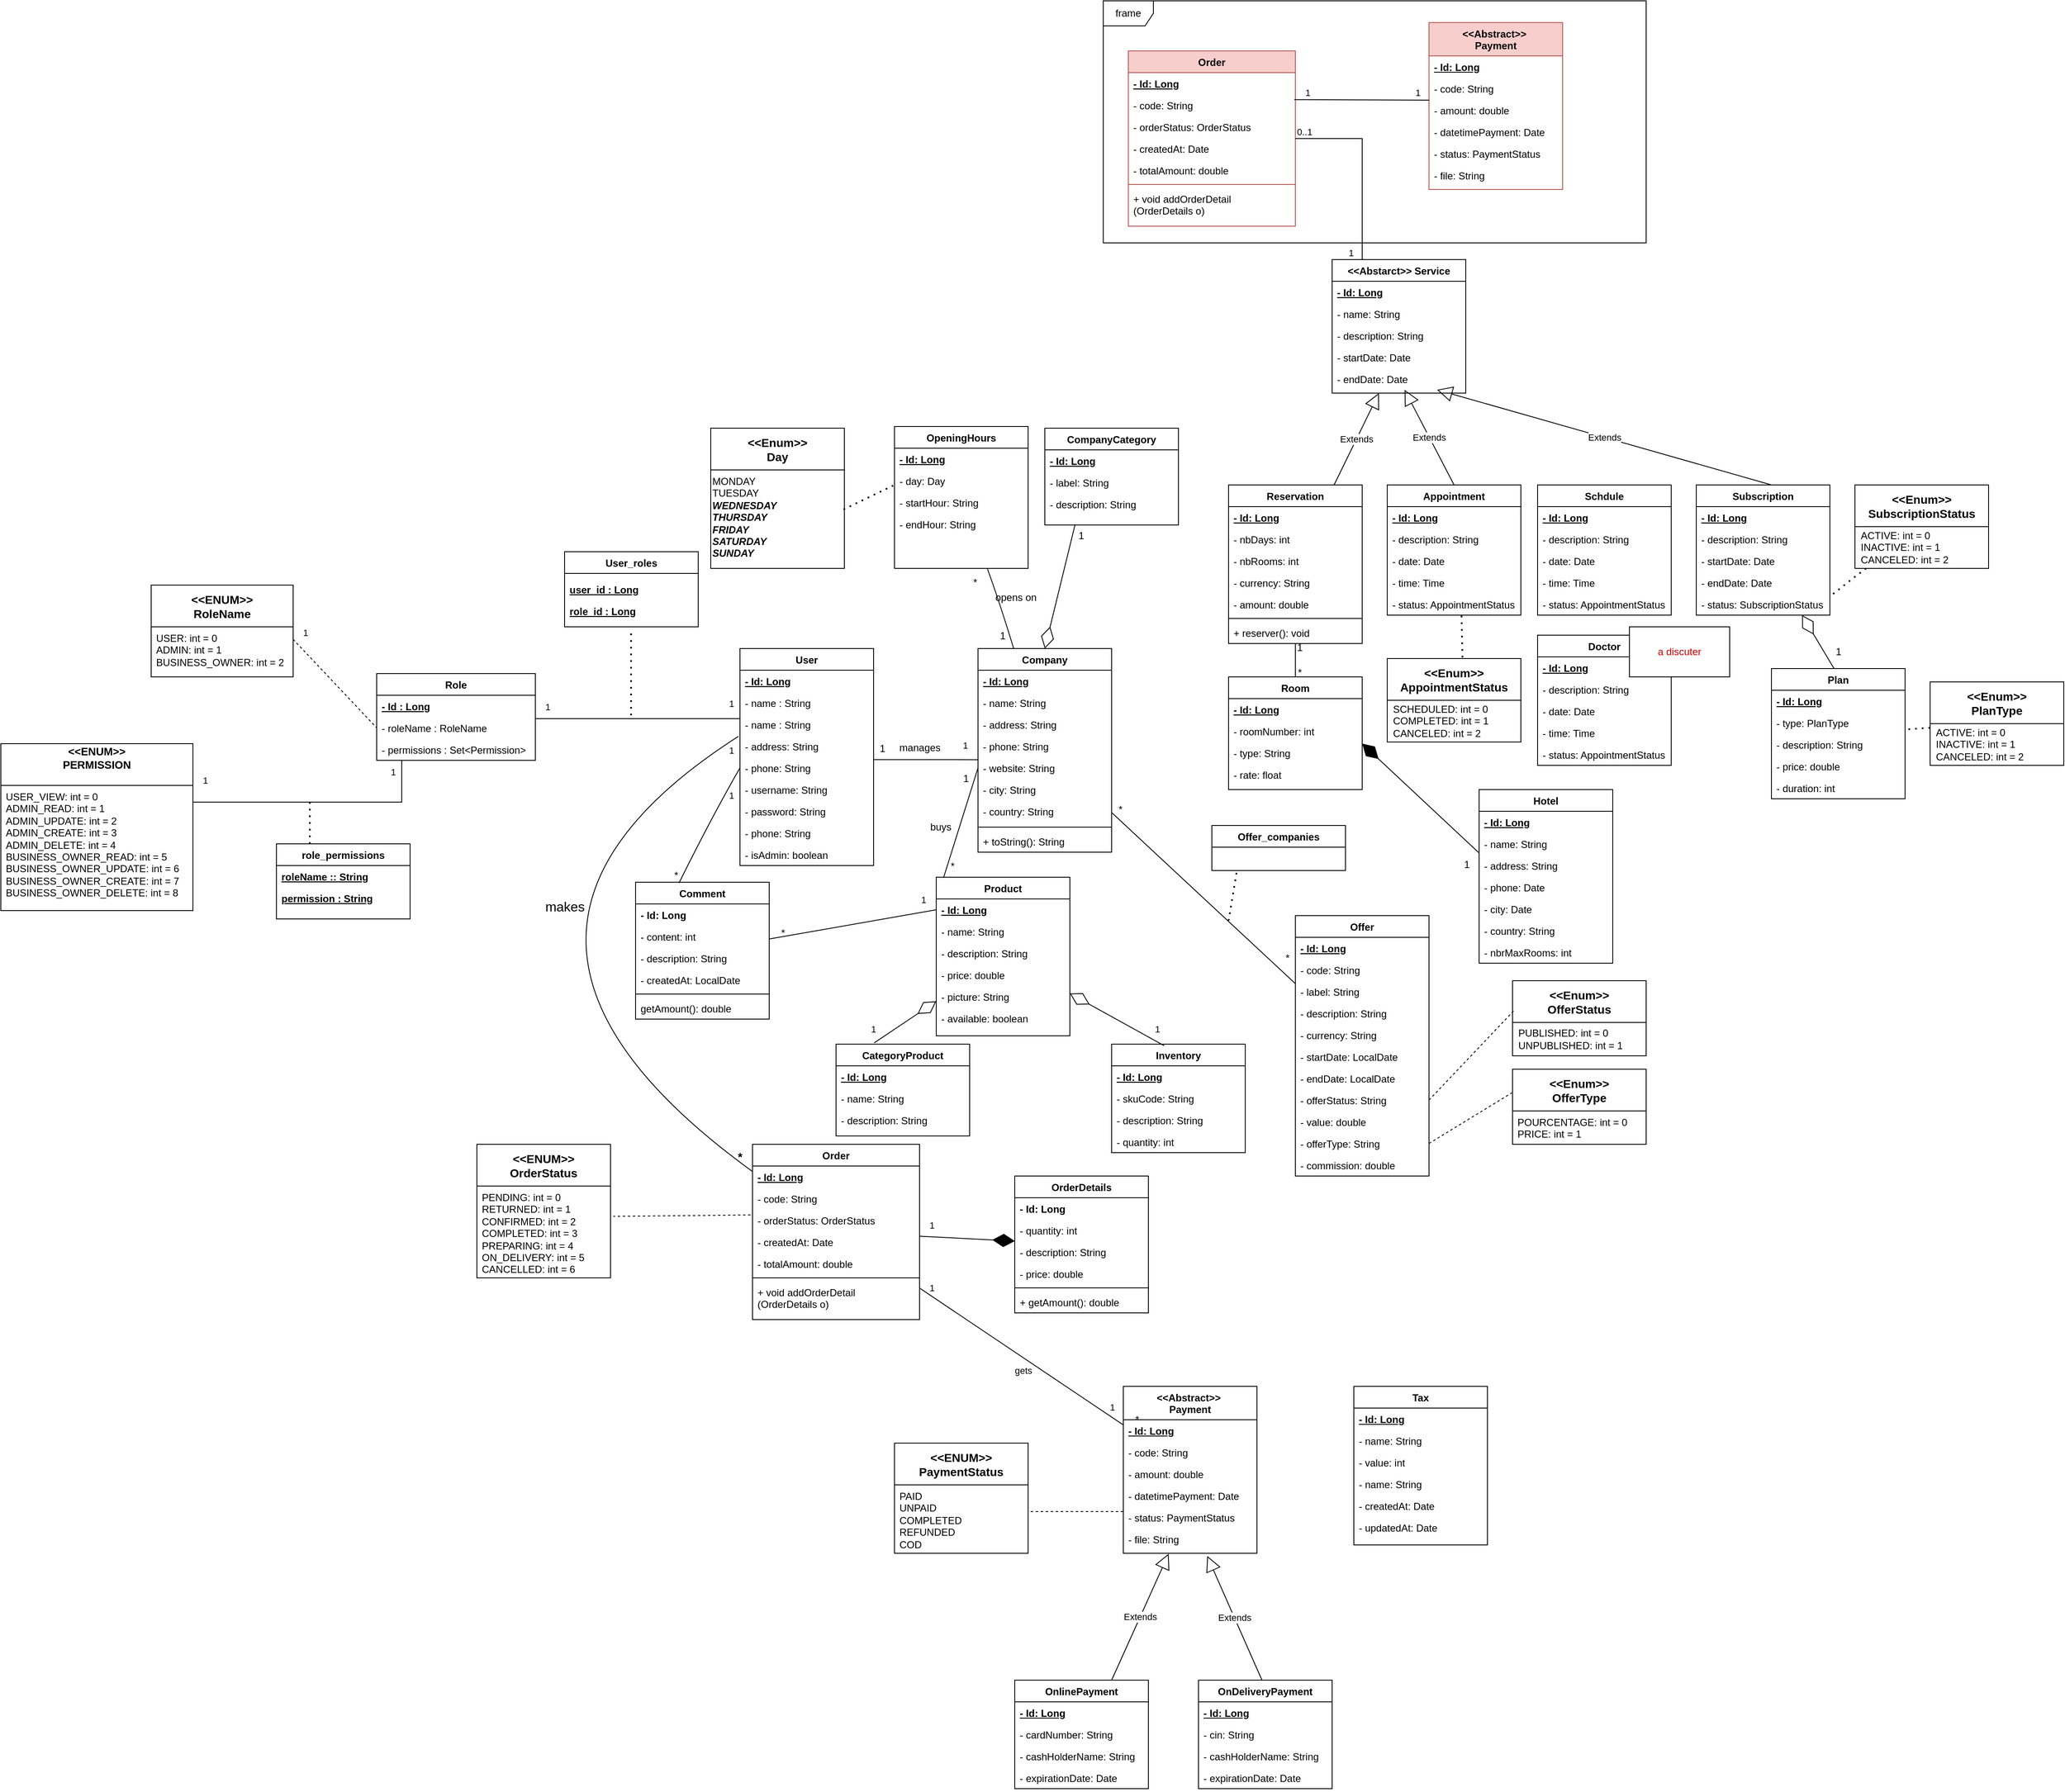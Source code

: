 <mxfile version="24.7.5">
  <diagram id="C5RBs43oDa-KdzZeNtuy" name="Page-1">
    <mxGraphModel dx="1476" dy="1647" grid="1" gridSize="10" guides="1" tooltips="1" connect="1" arrows="1" fold="1" page="1" pageScale="1" pageWidth="827" pageHeight="1169" background="none" math="0" shadow="0">
      <root>
        <mxCell id="WIyWlLk6GJQsqaUBKTNV-0" />
        <mxCell id="WIyWlLk6GJQsqaUBKTNV-1" parent="WIyWlLk6GJQsqaUBKTNV-0" />
        <mxCell id="7Lk9t5gBkU4us9C5YFoJ-21" value="User_roles" style="swimlane;fontStyle=1;align=center;verticalAlign=top;childLayout=stackLayout;horizontal=1;startSize=26;horizontalStack=0;resizeParent=1;resizeLast=0;collapsible=1;marginBottom=0;rounded=0;shadow=0;strokeWidth=1;" parent="WIyWlLk6GJQsqaUBKTNV-1" vertex="1">
          <mxGeometry x="-125" y="-150" width="160" height="90" as="geometry">
            <mxRectangle x="230" y="140" width="160" height="26" as="alternateBounds" />
          </mxGeometry>
        </mxCell>
        <mxCell id="9aXq1o78ZJMNKhqQbn4J-4" value="User" style="swimlane;fontStyle=1;align=center;verticalAlign=top;childLayout=stackLayout;horizontal=1;startSize=26;horizontalStack=0;resizeParent=1;resizeLast=0;collapsible=1;marginBottom=0;rounded=0;shadow=0;strokeWidth=1;" parent="WIyWlLk6GJQsqaUBKTNV-1" vertex="1">
          <mxGeometry x="85" y="-34" width="160" height="260" as="geometry">
            <mxRectangle x="550" y="140" width="160" height="26" as="alternateBounds" />
          </mxGeometry>
        </mxCell>
        <mxCell id="9aXq1o78ZJMNKhqQbn4J-5" value="- Id: Long" style="text;align=left;verticalAlign=top;spacingLeft=4;spacingRight=4;overflow=hidden;rotatable=0;points=[[0,0.5],[1,0.5]];portConstraint=eastwest;fontStyle=5" parent="9aXq1o78ZJMNKhqQbn4J-4" vertex="1">
          <mxGeometry y="26" width="160" height="26" as="geometry" />
        </mxCell>
        <mxCell id="b7Q9AOJehmTMl4ptzpde-26" value="- name : String" style="text;align=left;verticalAlign=top;spacingLeft=4;spacingRight=4;overflow=hidden;rotatable=0;points=[[0,0.5],[1,0.5]];portConstraint=eastwest;rounded=0;shadow=0;html=0;" parent="9aXq1o78ZJMNKhqQbn4J-4" vertex="1">
          <mxGeometry y="52" width="160" height="26" as="geometry" />
        </mxCell>
        <mxCell id="9aXq1o78ZJMNKhqQbn4J-6" value="- name : String" style="text;align=left;verticalAlign=top;spacingLeft=4;spacingRight=4;overflow=hidden;rotatable=0;points=[[0,0.5],[1,0.5]];portConstraint=eastwest;rounded=0;shadow=0;html=0;" parent="9aXq1o78ZJMNKhqQbn4J-4" vertex="1">
          <mxGeometry y="78" width="160" height="26" as="geometry" />
        </mxCell>
        <mxCell id="9aXq1o78ZJMNKhqQbn4J-8" value="- address: String&#xa;" style="text;align=left;verticalAlign=top;spacingLeft=4;spacingRight=4;overflow=hidden;rotatable=0;points=[[0,0.5],[1,0.5]];portConstraint=eastwest;rounded=0;shadow=0;html=0;" parent="9aXq1o78ZJMNKhqQbn4J-4" vertex="1">
          <mxGeometry y="104" width="160" height="26" as="geometry" />
        </mxCell>
        <mxCell id="9aXq1o78ZJMNKhqQbn4J-9" value="- phone: String" style="text;align=left;verticalAlign=top;spacingLeft=4;spacingRight=4;overflow=hidden;rotatable=0;points=[[0,0.5],[1,0.5]];portConstraint=eastwest;rounded=0;shadow=0;html=0;" parent="9aXq1o78ZJMNKhqQbn4J-4" vertex="1">
          <mxGeometry y="130" width="160" height="26" as="geometry" />
        </mxCell>
        <mxCell id="9aXq1o78ZJMNKhqQbn4J-10" value="- username: String" style="text;align=left;verticalAlign=top;spacingLeft=4;spacingRight=4;overflow=hidden;rotatable=0;points=[[0,0.5],[1,0.5]];portConstraint=eastwest;rounded=0;shadow=0;html=0;" parent="9aXq1o78ZJMNKhqQbn4J-4" vertex="1">
          <mxGeometry y="156" width="160" height="26" as="geometry" />
        </mxCell>
        <mxCell id="9aXq1o78ZJMNKhqQbn4J-11" value="- password: String" style="text;align=left;verticalAlign=top;spacingLeft=4;spacingRight=4;overflow=hidden;rotatable=0;points=[[0,0.5],[1,0.5]];portConstraint=eastwest;rounded=0;shadow=0;html=0;" parent="9aXq1o78ZJMNKhqQbn4J-4" vertex="1">
          <mxGeometry y="182" width="160" height="26" as="geometry" />
        </mxCell>
        <mxCell id="9aXq1o78ZJMNKhqQbn4J-13" value="- phone: String" style="text;align=left;verticalAlign=top;spacingLeft=4;spacingRight=4;overflow=hidden;rotatable=0;points=[[0,0.5],[1,0.5]];portConstraint=eastwest;" parent="9aXq1o78ZJMNKhqQbn4J-4" vertex="1">
          <mxGeometry y="208" width="160" height="26" as="geometry" />
        </mxCell>
        <mxCell id="9aXq1o78ZJMNKhqQbn4J-7" value="- isAdmin: boolean" style="text;align=left;verticalAlign=top;spacingLeft=4;spacingRight=4;overflow=hidden;rotatable=0;points=[[0,0.5],[1,0.5]];portConstraint=eastwest;rounded=0;shadow=0;html=0;" parent="9aXq1o78ZJMNKhqQbn4J-4" vertex="1">
          <mxGeometry y="234" width="160" height="26" as="geometry" />
        </mxCell>
        <mxCell id="9aXq1o78ZJMNKhqQbn4J-14" value="user_id : Long&#xa;" style="text;align=left;verticalAlign=top;spacingLeft=4;spacingRight=4;overflow=hidden;rotatable=0;points=[[0,0.5],[1,0.5]];portConstraint=eastwest;fontStyle=5" parent="WIyWlLk6GJQsqaUBKTNV-1" vertex="1">
          <mxGeometry x="-125" y="-118" width="160" height="26" as="geometry" />
        </mxCell>
        <mxCell id="9aXq1o78ZJMNKhqQbn4J-15" value="role_id : Long" style="text;align=left;verticalAlign=top;spacingLeft=4;spacingRight=4;overflow=hidden;rotatable=0;points=[[0,0.5],[1,0.5]];portConstraint=eastwest;fontStyle=5" parent="WIyWlLk6GJQsqaUBKTNV-1" vertex="1">
          <mxGeometry x="-125" y="-92" width="160" height="26" as="geometry" />
        </mxCell>
        <mxCell id="9aXq1o78ZJMNKhqQbn4J-16" value="" style="endArrow=none;endFill=0;html=1;edgeStyle=orthogonalEdgeStyle;align=left;verticalAlign=top;rounded=0;" parent="WIyWlLk6GJQsqaUBKTNV-1" edge="1">
          <mxGeometry x="-1" relative="1" as="geometry">
            <mxPoint x="-160" y="48" as="sourcePoint" />
            <mxPoint x="84.97" y="46" as="targetPoint" />
            <Array as="points">
              <mxPoint x="-160.03" y="50" />
              <mxPoint x="84.97" y="50" />
            </Array>
          </mxGeometry>
        </mxCell>
        <mxCell id="9aXq1o78ZJMNKhqQbn4J-17" value="1" style="edgeLabel;resizable=0;html=1;align=left;verticalAlign=bottom;" parent="9aXq1o78ZJMNKhqQbn4J-16" connectable="0" vertex="1">
          <mxGeometry x="-1" relative="1" as="geometry">
            <mxPoint x="10" y="-4" as="offset" />
          </mxGeometry>
        </mxCell>
        <mxCell id="9aXq1o78ZJMNKhqQbn4J-20" value="1" style="edgeLabel;resizable=0;html=1;align=left;verticalAlign=bottom;" parent="WIyWlLk6GJQsqaUBKTNV-1" connectable="0" vertex="1">
          <mxGeometry x="70" y="40" as="geometry" />
        </mxCell>
        <mxCell id="9aXq1o78ZJMNKhqQbn4J-23" value="Role" style="swimlane;fontStyle=1;align=center;verticalAlign=top;childLayout=stackLayout;horizontal=1;startSize=26;horizontalStack=0;resizeParent=1;resizeLast=0;collapsible=1;marginBottom=0;rounded=0;shadow=0;strokeWidth=1;" parent="WIyWlLk6GJQsqaUBKTNV-1" vertex="1">
          <mxGeometry x="-350" y="-4" width="190" height="104" as="geometry">
            <mxRectangle x="230" y="140" width="160" height="26" as="alternateBounds" />
          </mxGeometry>
        </mxCell>
        <mxCell id="9aXq1o78ZJMNKhqQbn4J-24" value="- Id : Long" style="text;align=left;verticalAlign=top;spacingLeft=4;spacingRight=4;overflow=hidden;rotatable=0;points=[[0,0.5],[1,0.5]];portConstraint=eastwest;fontStyle=5" parent="9aXq1o78ZJMNKhqQbn4J-23" vertex="1">
          <mxGeometry y="26" width="190" height="26" as="geometry" />
        </mxCell>
        <mxCell id="9aXq1o78ZJMNKhqQbn4J-25" value="- roleName : RoleName&#xa;" style="text;align=left;verticalAlign=top;spacingLeft=4;spacingRight=4;overflow=hidden;rotatable=0;points=[[0,0.5],[1,0.5]];portConstraint=eastwest;" parent="9aXq1o78ZJMNKhqQbn4J-23" vertex="1">
          <mxGeometry y="52" width="190" height="26" as="geometry" />
        </mxCell>
        <mxCell id="9aXq1o78ZJMNKhqQbn4J-26" value="- permissions : Set&lt;Permission&gt;" style="text;align=left;verticalAlign=top;spacingLeft=4;spacingRight=4;overflow=hidden;rotatable=0;points=[[0,0.5],[1,0.5]];portConstraint=eastwest;" parent="9aXq1o78ZJMNKhqQbn4J-23" vertex="1">
          <mxGeometry y="78" width="190" height="26" as="geometry" />
        </mxCell>
        <mxCell id="9aXq1o78ZJMNKhqQbn4J-27" value="&lt;div style=&quot;font-size: 13px;&quot;&gt;&lt;b&gt;&lt;font style=&quot;font-size: 13px;&quot;&gt;&amp;lt;&amp;lt;ENUM&amp;gt;&amp;gt;&lt;/font&gt;&lt;/b&gt;&lt;/div&gt;&lt;div style=&quot;font-size: 13px;&quot;&gt;&lt;b&gt;&lt;font style=&quot;font-size: 13px;&quot;&gt;PERMISSION&lt;/font&gt;&lt;/b&gt;&lt;/div&gt;&lt;div style=&quot;font-size: 13px;&quot;&gt;&lt;b&gt;&lt;font style=&quot;font-size: 13px;&quot;&gt;&lt;br&gt;&lt;/font&gt;&lt;/b&gt;&lt;/div&gt;" style="swimlane;childLayout=stackLayout;horizontal=1;startSize=50;horizontalStack=0;rounded=0;fontSize=14;fontStyle=0;strokeWidth=1;resizeParent=0;resizeLast=1;shadow=0;dashed=0;align=center;arcSize=4;whiteSpace=wrap;html=1;" parent="WIyWlLk6GJQsqaUBKTNV-1" vertex="1">
          <mxGeometry x="-800" y="80" width="230" height="200" as="geometry" />
        </mxCell>
        <mxCell id="9aXq1o78ZJMNKhqQbn4J-28" value="&lt;div&gt;USER_VIEW&lt;span style=&quot;background-color: initial;&quot;&gt;: int = 0&lt;/span&gt;&lt;/div&gt;&lt;div&gt;ADMIN_READ&lt;span style=&quot;background-color: initial;&quot;&gt;: int = 1&lt;/span&gt;&lt;/div&gt;&lt;div&gt;ADMIN_UPDATE&lt;span style=&quot;background-color: initial;&quot;&gt;: int = 2&lt;/span&gt;&lt;/div&gt;&lt;div&gt;ADMIN_CREATE&lt;span style=&quot;background-color: initial;&quot;&gt;: int = 3&lt;/span&gt;&lt;/div&gt;&lt;div&gt;ADMIN_DELETE: int = 4&lt;br&gt;BUSINESS_OWNER_READ&lt;span style=&quot;background-color: initial;&quot;&gt;: int = 5&lt;/span&gt;&lt;/div&gt;&lt;div&gt;BUSINESS_OWNER_UPDATE&lt;span style=&quot;background-color: initial;&quot;&gt;: int = 6&lt;/span&gt;&lt;/div&gt;&lt;div&gt;BUSINESS_OWNER_CREATE&lt;span style=&quot;background-color: initial;&quot;&gt;: int = 7&lt;/span&gt;&lt;/div&gt;&lt;div&gt;BUSINESS_OWNER_DELETE&lt;span style=&quot;background-color: initial;&quot;&gt;: int = 8&lt;/span&gt;&lt;br&gt;&lt;/div&gt;" style="align=left;strokeColor=none;fillColor=none;spacingLeft=4;fontSize=12;verticalAlign=top;resizable=0;rotatable=0;part=1;html=1;" parent="9aXq1o78ZJMNKhqQbn4J-27" vertex="1">
          <mxGeometry y="50" width="230" height="150" as="geometry" />
        </mxCell>
        <mxCell id="9aXq1o78ZJMNKhqQbn4J-29" value="&lt;&lt;ENUM&gt;&gt;&#xa;RoleName" style="swimlane;childLayout=stackLayout;horizontal=1;startSize=50;horizontalStack=0;rounded=0;fontSize=14;fontStyle=1;strokeWidth=1;resizeParent=0;resizeLast=1;shadow=0;dashed=0;align=center;arcSize=4;swimlaneLine=1;" parent="WIyWlLk6GJQsqaUBKTNV-1" vertex="1">
          <mxGeometry x="-620" y="-110" width="170" height="110" as="geometry" />
        </mxCell>
        <mxCell id="9aXq1o78ZJMNKhqQbn4J-30" value="&lt;div&gt;USER&lt;span style=&quot;background-color: initial;&quot;&gt;: int = 0&lt;/span&gt;&lt;/div&gt;&lt;div&gt;ADMIN&lt;span style=&quot;background-color: initial;&quot;&gt;: int = 1&lt;/span&gt;&lt;/div&gt;&lt;div&gt;BUSINESS_OWNER&lt;span style=&quot;background-color: initial;&quot;&gt;: int = 2&lt;/span&gt;&lt;br&gt;&lt;/div&gt;" style="align=left;strokeColor=none;fillColor=none;spacingLeft=4;fontSize=12;verticalAlign=top;resizable=0;rotatable=0;part=1;html=1;" parent="9aXq1o78ZJMNKhqQbn4J-29" vertex="1">
          <mxGeometry y="50" width="170" height="60" as="geometry" />
        </mxCell>
        <mxCell id="9aXq1o78ZJMNKhqQbn4J-32" value="" style="endArrow=none;endFill=0;html=1;edgeStyle=orthogonalEdgeStyle;align=left;verticalAlign=top;rounded=0;" parent="WIyWlLk6GJQsqaUBKTNV-1" source="9aXq1o78ZJMNKhqQbn4J-26" target="9aXq1o78ZJMNKhqQbn4J-27" edge="1">
          <mxGeometry x="-1" relative="1" as="geometry">
            <mxPoint x="-690" y="100" as="sourcePoint" />
            <mxPoint x="-530" y="130" as="targetPoint" />
            <Array as="points">
              <mxPoint x="-320" y="150" />
            </Array>
          </mxGeometry>
        </mxCell>
        <mxCell id="9aXq1o78ZJMNKhqQbn4J-33" value="1" style="edgeLabel;resizable=0;html=1;align=left;verticalAlign=bottom;" parent="9aXq1o78ZJMNKhqQbn4J-32" connectable="0" vertex="1">
          <mxGeometry x="-1" relative="1" as="geometry">
            <mxPoint x="-15" y="22" as="offset" />
          </mxGeometry>
        </mxCell>
        <mxCell id="9aXq1o78ZJMNKhqQbn4J-43" value="role_permissions" style="swimlane;fontStyle=1;align=center;verticalAlign=top;childLayout=stackLayout;horizontal=1;startSize=26;horizontalStack=0;resizeParent=1;resizeLast=0;collapsible=1;marginBottom=0;rounded=0;shadow=0;strokeWidth=1;" parent="WIyWlLk6GJQsqaUBKTNV-1" vertex="1">
          <mxGeometry x="-470" y="200" width="160" height="90" as="geometry">
            <mxRectangle x="230" y="140" width="160" height="26" as="alternateBounds" />
          </mxGeometry>
        </mxCell>
        <mxCell id="9aXq1o78ZJMNKhqQbn4J-50" value="" style="endArrow=none;dashed=1;html=1;dashPattern=1 3;strokeWidth=2;rounded=0;entryX=0.25;entryY=0;entryDx=0;entryDy=0;" parent="9aXq1o78ZJMNKhqQbn4J-43" target="9aXq1o78ZJMNKhqQbn4J-43" edge="1">
          <mxGeometry width="50" height="50" relative="1" as="geometry">
            <mxPoint x="40" y="-50" as="sourcePoint" />
            <mxPoint x="95" as="targetPoint" />
          </mxGeometry>
        </mxCell>
        <mxCell id="9aXq1o78ZJMNKhqQbn4J-53" value="roleName :: String" style="text;align=left;verticalAlign=top;spacingLeft=4;spacingRight=4;overflow=hidden;rotatable=0;points=[[0,0.5],[1,0.5]];portConstraint=eastwest;fontStyle=5" parent="9aXq1o78ZJMNKhqQbn4J-43" vertex="1">
          <mxGeometry y="26" width="160" height="26" as="geometry" />
        </mxCell>
        <mxCell id="9aXq1o78ZJMNKhqQbn4J-54" value="permission : String" style="text;align=left;verticalAlign=top;spacingLeft=4;spacingRight=4;overflow=hidden;rotatable=0;points=[[0,0.5],[1,0.5]];portConstraint=eastwest;fontStyle=5" parent="9aXq1o78ZJMNKhqQbn4J-43" vertex="1">
          <mxGeometry y="52" width="160" height="26" as="geometry" />
        </mxCell>
        <mxCell id="9aXq1o78ZJMNKhqQbn4J-44" value="" style="endArrow=none;endFill=0;html=1;align=left;verticalAlign=top;rounded=0;dashed=1;entryX=0;entryY=0.5;entryDx=0;entryDy=0;exitX=1;exitY=0.25;exitDx=0;exitDy=0;" parent="WIyWlLk6GJQsqaUBKTNV-1" source="9aXq1o78ZJMNKhqQbn4J-30" target="9aXq1o78ZJMNKhqQbn4J-25" edge="1">
          <mxGeometry x="-1" relative="1" as="geometry">
            <mxPoint x="-450" y="-79" as="sourcePoint" />
            <mxPoint x="-340" y="60" as="targetPoint" />
          </mxGeometry>
        </mxCell>
        <mxCell id="9aXq1o78ZJMNKhqQbn4J-45" value="1" style="edgeLabel;resizable=0;html=1;align=left;verticalAlign=bottom;" parent="9aXq1o78ZJMNKhqQbn4J-44" connectable="0" vertex="1">
          <mxGeometry x="-1" relative="1" as="geometry">
            <mxPoint x="10" as="offset" />
          </mxGeometry>
        </mxCell>
        <mxCell id="9aXq1o78ZJMNKhqQbn4J-51" value="" style="endArrow=none;dashed=1;html=1;dashPattern=1 3;strokeWidth=2;rounded=0;" parent="WIyWlLk6GJQsqaUBKTNV-1" edge="1">
          <mxGeometry width="50" height="50" relative="1" as="geometry">
            <mxPoint x="-45.42" y="-52" as="sourcePoint" />
            <mxPoint x="-45.42" y="48" as="targetPoint" />
          </mxGeometry>
        </mxCell>
        <mxCell id="9aXq1o78ZJMNKhqQbn4J-55" value="Company" style="swimlane;fontStyle=1;align=center;verticalAlign=top;childLayout=stackLayout;horizontal=1;startSize=26;horizontalStack=0;resizeParent=1;resizeLast=0;collapsible=1;marginBottom=0;rounded=0;shadow=0;strokeWidth=1;" parent="WIyWlLk6GJQsqaUBKTNV-1" vertex="1">
          <mxGeometry x="370" y="-34" width="160" height="244" as="geometry">
            <mxRectangle x="550" y="140" width="160" height="26" as="alternateBounds" />
          </mxGeometry>
        </mxCell>
        <mxCell id="9aXq1o78ZJMNKhqQbn4J-56" value="- Id: Long" style="text;align=left;verticalAlign=top;spacingLeft=4;spacingRight=4;overflow=hidden;rotatable=0;points=[[0,0.5],[1,0.5]];portConstraint=eastwest;fontStyle=5" parent="9aXq1o78ZJMNKhqQbn4J-55" vertex="1">
          <mxGeometry y="26" width="160" height="26" as="geometry" />
        </mxCell>
        <mxCell id="9aXq1o78ZJMNKhqQbn4J-57" value="- name: String" style="text;align=left;verticalAlign=top;spacingLeft=4;spacingRight=4;overflow=hidden;rotatable=0;points=[[0,0.5],[1,0.5]];portConstraint=eastwest;rounded=0;shadow=0;html=0;" parent="9aXq1o78ZJMNKhqQbn4J-55" vertex="1">
          <mxGeometry y="52" width="160" height="26" as="geometry" />
        </mxCell>
        <mxCell id="9aXq1o78ZJMNKhqQbn4J-58" value="- address: String" style="text;align=left;verticalAlign=top;spacingLeft=4;spacingRight=4;overflow=hidden;rotatable=0;points=[[0,0.5],[1,0.5]];portConstraint=eastwest;rounded=0;shadow=0;html=0;" parent="9aXq1o78ZJMNKhqQbn4J-55" vertex="1">
          <mxGeometry y="78" width="160" height="26" as="geometry" />
        </mxCell>
        <mxCell id="9aXq1o78ZJMNKhqQbn4J-59" value="- phone: String" style="text;align=left;verticalAlign=top;spacingLeft=4;spacingRight=4;overflow=hidden;rotatable=0;points=[[0,0.5],[1,0.5]];portConstraint=eastwest;rounded=0;shadow=0;html=0;" parent="9aXq1o78ZJMNKhqQbn4J-55" vertex="1">
          <mxGeometry y="104" width="160" height="26" as="geometry" />
        </mxCell>
        <mxCell id="9aXq1o78ZJMNKhqQbn4J-60" value="- website: String" style="text;align=left;verticalAlign=top;spacingLeft=4;spacingRight=4;overflow=hidden;rotatable=0;points=[[0,0.5],[1,0.5]];portConstraint=eastwest;rounded=0;shadow=0;html=0;" parent="9aXq1o78ZJMNKhqQbn4J-55" vertex="1">
          <mxGeometry y="130" width="160" height="26" as="geometry" />
        </mxCell>
        <mxCell id="9aXq1o78ZJMNKhqQbn4J-61" value="- city: String" style="text;align=left;verticalAlign=top;spacingLeft=4;spacingRight=4;overflow=hidden;rotatable=0;points=[[0,0.5],[1,0.5]];portConstraint=eastwest;rounded=0;shadow=0;html=0;" parent="9aXq1o78ZJMNKhqQbn4J-55" vertex="1">
          <mxGeometry y="156" width="160" height="26" as="geometry" />
        </mxCell>
        <mxCell id="9aXq1o78ZJMNKhqQbn4J-62" value="- country: String" style="text;align=left;verticalAlign=top;spacingLeft=4;spacingRight=4;overflow=hidden;rotatable=0;points=[[0,0.5],[1,0.5]];portConstraint=eastwest;" parent="9aXq1o78ZJMNKhqQbn4J-55" vertex="1">
          <mxGeometry y="182" width="160" height="28" as="geometry" />
        </mxCell>
        <mxCell id="czbM04WcTfYkiqGBbqhB-12" value="" style="line;strokeWidth=1;fillColor=none;align=left;verticalAlign=middle;spacingTop=-1;spacingLeft=3;spacingRight=3;rotatable=0;labelPosition=right;points=[];portConstraint=eastwest;strokeColor=inherit;" parent="9aXq1o78ZJMNKhqQbn4J-55" vertex="1">
          <mxGeometry y="210" width="160" height="8" as="geometry" />
        </mxCell>
        <mxCell id="czbM04WcTfYkiqGBbqhB-10" value="+ toString(): String" style="text;align=left;verticalAlign=top;spacingLeft=4;spacingRight=4;overflow=hidden;rotatable=0;points=[[0,0.5],[1,0.5]];portConstraint=eastwest;rounded=0;shadow=0;html=0;" parent="9aXq1o78ZJMNKhqQbn4J-55" vertex="1">
          <mxGeometry y="218" width="160" height="22" as="geometry" />
        </mxCell>
        <mxCell id="9aXq1o78ZJMNKhqQbn4J-65" value="CompanyCategory&#xa;" style="swimlane;fontStyle=1;align=center;verticalAlign=top;childLayout=stackLayout;horizontal=1;startSize=26;horizontalStack=0;resizeParent=1;resizeLast=0;collapsible=1;marginBottom=0;rounded=0;shadow=0;strokeWidth=1;" parent="WIyWlLk6GJQsqaUBKTNV-1" vertex="1">
          <mxGeometry x="450" y="-298" width="160" height="116" as="geometry">
            <mxRectangle x="550" y="140" width="160" height="26" as="alternateBounds" />
          </mxGeometry>
        </mxCell>
        <mxCell id="9aXq1o78ZJMNKhqQbn4J-66" value="- Id: Long" style="text;align=left;verticalAlign=top;spacingLeft=4;spacingRight=4;overflow=hidden;rotatable=0;points=[[0,0.5],[1,0.5]];portConstraint=eastwest;fontStyle=5" parent="9aXq1o78ZJMNKhqQbn4J-65" vertex="1">
          <mxGeometry y="26" width="160" height="26" as="geometry" />
        </mxCell>
        <mxCell id="9aXq1o78ZJMNKhqQbn4J-67" value="- label: String" style="text;align=left;verticalAlign=top;spacingLeft=4;spacingRight=4;overflow=hidden;rotatable=0;points=[[0,0.5],[1,0.5]];portConstraint=eastwest;rounded=0;shadow=0;html=0;" parent="9aXq1o78ZJMNKhqQbn4J-65" vertex="1">
          <mxGeometry y="52" width="160" height="26" as="geometry" />
        </mxCell>
        <mxCell id="9aXq1o78ZJMNKhqQbn4J-68" value="- description: String" style="text;align=left;verticalAlign=top;spacingLeft=4;spacingRight=4;overflow=hidden;rotatable=0;points=[[0,0.5],[1,0.5]];portConstraint=eastwest;rounded=0;shadow=0;html=0;" parent="9aXq1o78ZJMNKhqQbn4J-65" vertex="1">
          <mxGeometry y="78" width="160" height="26" as="geometry" />
        </mxCell>
        <mxCell id="9aXq1o78ZJMNKhqQbn4J-73" value="Product" style="swimlane;fontStyle=1;align=center;verticalAlign=top;childLayout=stackLayout;horizontal=1;startSize=26;horizontalStack=0;resizeParent=1;resizeLast=0;collapsible=1;marginBottom=0;rounded=0;shadow=0;strokeWidth=1;" parent="WIyWlLk6GJQsqaUBKTNV-1" vertex="1">
          <mxGeometry x="320" y="240" width="160" height="190" as="geometry">
            <mxRectangle x="550" y="140" width="160" height="26" as="alternateBounds" />
          </mxGeometry>
        </mxCell>
        <mxCell id="9aXq1o78ZJMNKhqQbn4J-74" value="- Id: Long" style="text;align=left;verticalAlign=top;spacingLeft=4;spacingRight=4;overflow=hidden;rotatable=0;points=[[0,0.5],[1,0.5]];portConstraint=eastwest;fontStyle=5" parent="9aXq1o78ZJMNKhqQbn4J-73" vertex="1">
          <mxGeometry y="26" width="160" height="26" as="geometry" />
        </mxCell>
        <mxCell id="9aXq1o78ZJMNKhqQbn4J-75" value="- name: String" style="text;align=left;verticalAlign=top;spacingLeft=4;spacingRight=4;overflow=hidden;rotatable=0;points=[[0,0.5],[1,0.5]];portConstraint=eastwest;rounded=0;shadow=0;html=0;" parent="9aXq1o78ZJMNKhqQbn4J-73" vertex="1">
          <mxGeometry y="52" width="160" height="26" as="geometry" />
        </mxCell>
        <mxCell id="9aXq1o78ZJMNKhqQbn4J-76" value="- description: String" style="text;align=left;verticalAlign=top;spacingLeft=4;spacingRight=4;overflow=hidden;rotatable=0;points=[[0,0.5],[1,0.5]];portConstraint=eastwest;rounded=0;shadow=0;html=0;" parent="9aXq1o78ZJMNKhqQbn4J-73" vertex="1">
          <mxGeometry y="78" width="160" height="26" as="geometry" />
        </mxCell>
        <mxCell id="9aXq1o78ZJMNKhqQbn4J-77" value="- price: double" style="text;align=left;verticalAlign=top;spacingLeft=4;spacingRight=4;overflow=hidden;rotatable=0;points=[[0,0.5],[1,0.5]];portConstraint=eastwest;rounded=0;shadow=0;html=0;" parent="9aXq1o78ZJMNKhqQbn4J-73" vertex="1">
          <mxGeometry y="104" width="160" height="26" as="geometry" />
        </mxCell>
        <mxCell id="9aXq1o78ZJMNKhqQbn4J-78" value="- picture: String" style="text;align=left;verticalAlign=top;spacingLeft=4;spacingRight=4;overflow=hidden;rotatable=0;points=[[0,0.5],[1,0.5]];portConstraint=eastwest;rounded=0;shadow=0;html=0;" parent="9aXq1o78ZJMNKhqQbn4J-73" vertex="1">
          <mxGeometry y="130" width="160" height="26" as="geometry" />
        </mxCell>
        <mxCell id="8Cazj5PrP6YZawm6z_r7-0" value="- available: boolean" style="text;align=left;verticalAlign=top;spacingLeft=4;spacingRight=4;overflow=hidden;rotatable=0;points=[[0,0.5],[1,0.5]];portConstraint=eastwest;rounded=0;shadow=0;html=0;" parent="9aXq1o78ZJMNKhqQbn4J-73" vertex="1">
          <mxGeometry y="156" width="160" height="34" as="geometry" />
        </mxCell>
        <mxCell id="9aXq1o78ZJMNKhqQbn4J-81" value="CategoryProduct" style="swimlane;fontStyle=1;align=center;verticalAlign=top;childLayout=stackLayout;horizontal=1;startSize=26;horizontalStack=0;resizeParent=1;resizeLast=0;collapsible=1;marginBottom=0;rounded=0;shadow=0;strokeWidth=1;" parent="WIyWlLk6GJQsqaUBKTNV-1" vertex="1">
          <mxGeometry x="200" y="440" width="160" height="110" as="geometry">
            <mxRectangle x="550" y="140" width="160" height="26" as="alternateBounds" />
          </mxGeometry>
        </mxCell>
        <mxCell id="9aXq1o78ZJMNKhqQbn4J-82" value="- Id: Long" style="text;align=left;verticalAlign=top;spacingLeft=4;spacingRight=4;overflow=hidden;rotatable=0;points=[[0,0.5],[1,0.5]];portConstraint=eastwest;fontStyle=5" parent="9aXq1o78ZJMNKhqQbn4J-81" vertex="1">
          <mxGeometry y="26" width="160" height="26" as="geometry" />
        </mxCell>
        <mxCell id="9aXq1o78ZJMNKhqQbn4J-83" value="- name: String" style="text;align=left;verticalAlign=top;spacingLeft=4;spacingRight=4;overflow=hidden;rotatable=0;points=[[0,0.5],[1,0.5]];portConstraint=eastwest;rounded=0;shadow=0;html=0;" parent="9aXq1o78ZJMNKhqQbn4J-81" vertex="1">
          <mxGeometry y="52" width="160" height="26" as="geometry" />
        </mxCell>
        <mxCell id="9aXq1o78ZJMNKhqQbn4J-84" value="- description: String" style="text;align=left;verticalAlign=top;spacingLeft=4;spacingRight=4;overflow=hidden;rotatable=0;points=[[0,0.5],[1,0.5]];portConstraint=eastwest;rounded=0;shadow=0;html=0;" parent="9aXq1o78ZJMNKhqQbn4J-81" vertex="1">
          <mxGeometry y="78" width="160" height="26" as="geometry" />
        </mxCell>
        <mxCell id="9aXq1o78ZJMNKhqQbn4J-87" value="1" style="edgeLabel;resizable=0;html=1;align=left;verticalAlign=bottom;" parent="WIyWlLk6GJQsqaUBKTNV-1" connectable="0" vertex="1">
          <mxGeometry x="-560" y="132" as="geometry" />
        </mxCell>
        <mxCell id="8Cazj5PrP6YZawm6z_r7-1" value="Inventory" style="swimlane;fontStyle=1;align=center;verticalAlign=top;childLayout=stackLayout;horizontal=1;startSize=26;horizontalStack=0;resizeParent=1;resizeLast=0;collapsible=1;marginBottom=0;rounded=0;shadow=0;strokeWidth=1;" parent="WIyWlLk6GJQsqaUBKTNV-1" vertex="1">
          <mxGeometry x="530" y="440" width="160" height="130" as="geometry">
            <mxRectangle x="550" y="140" width="160" height="26" as="alternateBounds" />
          </mxGeometry>
        </mxCell>
        <mxCell id="8Cazj5PrP6YZawm6z_r7-2" value="- Id: Long" style="text;align=left;verticalAlign=top;spacingLeft=4;spacingRight=4;overflow=hidden;rotatable=0;points=[[0,0.5],[1,0.5]];portConstraint=eastwest;fontStyle=5" parent="8Cazj5PrP6YZawm6z_r7-1" vertex="1">
          <mxGeometry y="26" width="160" height="26" as="geometry" />
        </mxCell>
        <mxCell id="8Cazj5PrP6YZawm6z_r7-3" value="- skuCode: String" style="text;align=left;verticalAlign=top;spacingLeft=4;spacingRight=4;overflow=hidden;rotatable=0;points=[[0,0.5],[1,0.5]];portConstraint=eastwest;rounded=0;shadow=0;html=0;" parent="8Cazj5PrP6YZawm6z_r7-1" vertex="1">
          <mxGeometry y="52" width="160" height="26" as="geometry" />
        </mxCell>
        <mxCell id="8Cazj5PrP6YZawm6z_r7-4" value="- description: String" style="text;align=left;verticalAlign=top;spacingLeft=4;spacingRight=4;overflow=hidden;rotatable=0;points=[[0,0.5],[1,0.5]];portConstraint=eastwest;rounded=0;shadow=0;html=0;" parent="8Cazj5PrP6YZawm6z_r7-1" vertex="1">
          <mxGeometry y="78" width="160" height="26" as="geometry" />
        </mxCell>
        <mxCell id="owKQTB1XJBhPPTaqTa_D-0" value="- quantity: int" style="text;align=left;verticalAlign=top;spacingLeft=4;spacingRight=4;overflow=hidden;rotatable=0;points=[[0,0.5],[1,0.5]];portConstraint=eastwest;rounded=0;shadow=0;html=0;" parent="8Cazj5PrP6YZawm6z_r7-1" vertex="1">
          <mxGeometry y="104" width="160" height="26" as="geometry" />
        </mxCell>
        <mxCell id="8Cazj5PrP6YZawm6z_r7-12" value="Offer&#xa;" style="swimlane;fontStyle=1;align=center;verticalAlign=top;childLayout=stackLayout;horizontal=1;startSize=26;horizontalStack=0;resizeParent=1;resizeLast=0;collapsible=1;marginBottom=0;rounded=0;shadow=0;strokeWidth=1;" parent="WIyWlLk6GJQsqaUBKTNV-1" vertex="1">
          <mxGeometry x="750" y="286" width="160" height="312" as="geometry">
            <mxRectangle x="550" y="140" width="160" height="26" as="alternateBounds" />
          </mxGeometry>
        </mxCell>
        <mxCell id="8Cazj5PrP6YZawm6z_r7-13" value="- Id: Long" style="text;align=left;verticalAlign=top;spacingLeft=4;spacingRight=4;overflow=hidden;rotatable=0;points=[[0,0.5],[1,0.5]];portConstraint=eastwest;fontStyle=5" parent="8Cazj5PrP6YZawm6z_r7-12" vertex="1">
          <mxGeometry y="26" width="160" height="26" as="geometry" />
        </mxCell>
        <mxCell id="8Cazj5PrP6YZawm6z_r7-14" value="- code: String" style="text;align=left;verticalAlign=top;spacingLeft=4;spacingRight=4;overflow=hidden;rotatable=0;points=[[0,0.5],[1,0.5]];portConstraint=eastwest;rounded=0;shadow=0;html=0;" parent="8Cazj5PrP6YZawm6z_r7-12" vertex="1">
          <mxGeometry y="52" width="160" height="26" as="geometry" />
        </mxCell>
        <mxCell id="8Cazj5PrP6YZawm6z_r7-15" value="- label: String" style="text;align=left;verticalAlign=top;spacingLeft=4;spacingRight=4;overflow=hidden;rotatable=0;points=[[0,0.5],[1,0.5]];portConstraint=eastwest;rounded=0;shadow=0;html=0;" parent="8Cazj5PrP6YZawm6z_r7-12" vertex="1">
          <mxGeometry y="78" width="160" height="26" as="geometry" />
        </mxCell>
        <mxCell id="8Cazj5PrP6YZawm6z_r7-16" value="- description: String" style="text;align=left;verticalAlign=top;spacingLeft=4;spacingRight=4;overflow=hidden;rotatable=0;points=[[0,0.5],[1,0.5]];portConstraint=eastwest;rounded=0;shadow=0;html=0;" parent="8Cazj5PrP6YZawm6z_r7-12" vertex="1">
          <mxGeometry y="104" width="160" height="26" as="geometry" />
        </mxCell>
        <mxCell id="8Cazj5PrP6YZawm6z_r7-17" value="- currency: String" style="text;align=left;verticalAlign=top;spacingLeft=4;spacingRight=4;overflow=hidden;rotatable=0;points=[[0,0.5],[1,0.5]];portConstraint=eastwest;rounded=0;shadow=0;html=0;" parent="8Cazj5PrP6YZawm6z_r7-12" vertex="1">
          <mxGeometry y="130" width="160" height="26" as="geometry" />
        </mxCell>
        <mxCell id="8Cazj5PrP6YZawm6z_r7-19" value="- startDate: LocalDate" style="text;align=left;verticalAlign=top;spacingLeft=4;spacingRight=4;overflow=hidden;rotatable=0;points=[[0,0.5],[1,0.5]];portConstraint=eastwest;rounded=0;shadow=0;html=0;" parent="8Cazj5PrP6YZawm6z_r7-12" vertex="1">
          <mxGeometry y="156" width="160" height="26" as="geometry" />
        </mxCell>
        <mxCell id="8Cazj5PrP6YZawm6z_r7-18" value="- endDate: LocalDate   " style="text;align=left;verticalAlign=top;spacingLeft=4;spacingRight=4;overflow=hidden;rotatable=0;points=[[0,0.5],[1,0.5]];portConstraint=eastwest;rounded=0;shadow=0;html=0;" parent="8Cazj5PrP6YZawm6z_r7-12" vertex="1">
          <mxGeometry y="182" width="160" height="26" as="geometry" />
        </mxCell>
        <mxCell id="8Cazj5PrP6YZawm6z_r7-21" value="- offerStatus: String" style="text;align=left;verticalAlign=top;spacingLeft=4;spacingRight=4;overflow=hidden;rotatable=0;points=[[0,0.5],[1,0.5]];portConstraint=eastwest;rounded=0;shadow=0;html=0;" parent="8Cazj5PrP6YZawm6z_r7-12" vertex="1">
          <mxGeometry y="208" width="160" height="26" as="geometry" />
        </mxCell>
        <mxCell id="8Cazj5PrP6YZawm6z_r7-24" value="- value: double" style="text;align=left;verticalAlign=top;spacingLeft=4;spacingRight=4;overflow=hidden;rotatable=0;points=[[0,0.5],[1,0.5]];portConstraint=eastwest;rounded=0;shadow=0;html=0;" parent="8Cazj5PrP6YZawm6z_r7-12" vertex="1">
          <mxGeometry y="234" width="160" height="26" as="geometry" />
        </mxCell>
        <mxCell id="8Cazj5PrP6YZawm6z_r7-22" value="- offerType: String" style="text;align=left;verticalAlign=top;spacingLeft=4;spacingRight=4;overflow=hidden;rotatable=0;points=[[0,0.5],[1,0.5]];portConstraint=eastwest;rounded=0;shadow=0;html=0;" parent="8Cazj5PrP6YZawm6z_r7-12" vertex="1">
          <mxGeometry y="260" width="160" height="26" as="geometry" />
        </mxCell>
        <mxCell id="8Cazj5PrP6YZawm6z_r7-25" value="- commission: double" style="text;align=left;verticalAlign=top;spacingLeft=4;spacingRight=4;overflow=hidden;rotatable=0;points=[[0,0.5],[1,0.5]];portConstraint=eastwest;rounded=0;shadow=0;html=0;" parent="8Cazj5PrP6YZawm6z_r7-12" vertex="1">
          <mxGeometry y="286" width="160" height="26" as="geometry" />
        </mxCell>
        <mxCell id="EcRPZ-I-uA2e8ymvn0mq-0" value="&lt;&lt;Enum&gt;&gt;&#xa;OfferStatus" style="swimlane;childLayout=stackLayout;horizontal=1;startSize=50;horizontalStack=0;rounded=0;fontSize=14;fontStyle=1;strokeWidth=1;resizeParent=0;resizeLast=1;shadow=0;dashed=0;align=center;arcSize=4;swimlaneLine=1;" parent="WIyWlLk6GJQsqaUBKTNV-1" vertex="1">
          <mxGeometry x="1010" y="364" width="160" height="90" as="geometry" />
        </mxCell>
        <mxCell id="EcRPZ-I-uA2e8ymvn0mq-5" value="&lt;div style=&quot;font-size: 12px;&quot;&gt;PUBLISHED: int = 0&lt;br style=&quot;font-size: 12px;&quot;&gt;&lt;/div&gt;&lt;div style=&quot;font-size: 12px;&quot;&gt;UNPUBLISHED: int = 1&lt;br style=&quot;font-size: 12px;&quot;&gt;&lt;/div&gt;" style="text;whiteSpace=wrap;html=1;verticalAlign=middle;fontSize=12;fontStyle=0;spacingLeft=5;" parent="EcRPZ-I-uA2e8ymvn0mq-0" vertex="1">
          <mxGeometry y="50" width="160" height="40" as="geometry" />
        </mxCell>
        <mxCell id="EcRPZ-I-uA2e8ymvn0mq-2" value="&lt;&lt;Enum&gt;&gt;&#xa;OfferType" style="swimlane;childLayout=stackLayout;horizontal=1;startSize=50;horizontalStack=0;rounded=0;fontSize=14;fontStyle=1;strokeWidth=1;resizeParent=0;resizeLast=1;shadow=0;dashed=0;align=center;arcSize=4;swimlaneLine=1;spacingLeft=0;" parent="WIyWlLk6GJQsqaUBKTNV-1" vertex="1">
          <mxGeometry x="1010" y="470" width="160" height="90" as="geometry" />
        </mxCell>
        <mxCell id="EcRPZ-I-uA2e8ymvn0mq-3" value="&lt;div style=&quot;line-height: 120%;&quot; align=&quot;justify&quot;&gt;POURCENTAGE: int = 0&lt;br&gt;&lt;/div&gt;&lt;div style=&quot;line-height: 120%;&quot; align=&quot;justify&quot;&gt;PRICE: int = 1&lt;b&gt;&lt;br&gt;&lt;/b&gt;&lt;/div&gt;" style="align=left;strokeColor=none;fillColor=none;spacingLeft=4;fontSize=12;verticalAlign=top;resizable=0;rotatable=0;part=1;html=1;" parent="EcRPZ-I-uA2e8ymvn0mq-2" vertex="1">
          <mxGeometry y="50" width="160" height="40" as="geometry" />
        </mxCell>
        <mxCell id="EcRPZ-I-uA2e8ymvn0mq-7" value="" style="endArrow=none;endFill=0;html=1;align=left;verticalAlign=top;rounded=0;dashed=1;exitX=1;exitY=0.5;exitDx=0;exitDy=0;entryX=0.014;entryY=0.391;entryDx=0;entryDy=0;entryPerimeter=0;" parent="WIyWlLk6GJQsqaUBKTNV-1" source="8Cazj5PrP6YZawm6z_r7-21" target="EcRPZ-I-uA2e8ymvn0mq-0" edge="1">
          <mxGeometry x="-1" relative="1" as="geometry">
            <mxPoint x="820" y="136" as="sourcePoint" />
            <mxPoint x="935" y="242" as="targetPoint" />
          </mxGeometry>
        </mxCell>
        <mxCell id="EcRPZ-I-uA2e8ymvn0mq-9" value="" style="endArrow=none;endFill=0;html=1;align=left;verticalAlign=top;rounded=0;dashed=1;exitX=1;exitY=0.5;exitDx=0;exitDy=0;entryX=-0.005;entryY=0.315;entryDx=0;entryDy=0;entryPerimeter=0;" parent="WIyWlLk6GJQsqaUBKTNV-1" source="8Cazj5PrP6YZawm6z_r7-22" target="EcRPZ-I-uA2e8ymvn0mq-2" edge="1">
          <mxGeometry x="-1" relative="1" as="geometry">
            <mxPoint x="870" y="341" as="sourcePoint" />
            <mxPoint x="946" y="181" as="targetPoint" />
          </mxGeometry>
        </mxCell>
        <mxCell id="EcRPZ-I-uA2e8ymvn0mq-10" value="OrderDetails" style="swimlane;fontStyle=1;align=center;verticalAlign=top;childLayout=stackLayout;horizontal=1;startSize=26;horizontalStack=0;resizeParent=1;resizeLast=0;collapsible=1;marginBottom=0;rounded=0;shadow=0;strokeWidth=1;" parent="WIyWlLk6GJQsqaUBKTNV-1" vertex="1">
          <mxGeometry x="414" y="598" width="160" height="164" as="geometry">
            <mxRectangle x="550" y="140" width="160" height="26" as="alternateBounds" />
          </mxGeometry>
        </mxCell>
        <mxCell id="EcRPZ-I-uA2e8ymvn0mq-46" value="- Id: Long" style="text;align=left;verticalAlign=top;spacingLeft=4;spacingRight=4;overflow=hidden;rotatable=0;points=[[0,0.5],[1,0.5]];portConstraint=eastwest;fontStyle=1" parent="EcRPZ-I-uA2e8ymvn0mq-10" vertex="1">
          <mxGeometry y="26" width="160" height="26" as="geometry" />
        </mxCell>
        <mxCell id="EcRPZ-I-uA2e8ymvn0mq-12" value="- quantity: int" style="text;align=left;verticalAlign=top;spacingLeft=4;spacingRight=4;overflow=hidden;rotatable=0;points=[[0,0.5],[1,0.5]];portConstraint=eastwest;rounded=0;shadow=0;html=0;" parent="EcRPZ-I-uA2e8ymvn0mq-10" vertex="1">
          <mxGeometry y="52" width="160" height="26" as="geometry" />
        </mxCell>
        <mxCell id="EcRPZ-I-uA2e8ymvn0mq-13" value="- description: String" style="text;align=left;verticalAlign=top;spacingLeft=4;spacingRight=4;overflow=hidden;rotatable=0;points=[[0,0.5],[1,0.5]];portConstraint=eastwest;rounded=0;shadow=0;html=0;" parent="EcRPZ-I-uA2e8ymvn0mq-10" vertex="1">
          <mxGeometry y="78" width="160" height="26" as="geometry" />
        </mxCell>
        <mxCell id="EcRPZ-I-uA2e8ymvn0mq-14" value="- price: double" style="text;align=left;verticalAlign=top;spacingLeft=4;spacingRight=4;overflow=hidden;rotatable=0;points=[[0,0.5],[1,0.5]];portConstraint=eastwest;rounded=0;shadow=0;html=0;" parent="EcRPZ-I-uA2e8ymvn0mq-10" vertex="1">
          <mxGeometry y="104" width="160" height="26" as="geometry" />
        </mxCell>
        <mxCell id="EcRPZ-I-uA2e8ymvn0mq-26" value="" style="line;strokeWidth=1;fillColor=none;align=left;verticalAlign=middle;spacingTop=-1;spacingLeft=3;spacingRight=3;rotatable=0;labelPosition=right;points=[];portConstraint=eastwest;strokeColor=inherit;" parent="EcRPZ-I-uA2e8ymvn0mq-10" vertex="1">
          <mxGeometry y="130" width="160" height="8" as="geometry" />
        </mxCell>
        <mxCell id="EcRPZ-I-uA2e8ymvn0mq-25" value="+ getAmount(): double    " style="text;align=left;verticalAlign=top;spacingLeft=4;spacingRight=4;overflow=hidden;rotatable=0;points=[[0,0.5],[1,0.5]];portConstraint=eastwest;rounded=0;shadow=0;html=0;" parent="EcRPZ-I-uA2e8ymvn0mq-10" vertex="1">
          <mxGeometry y="138" width="160" height="26" as="geometry" />
        </mxCell>
        <mxCell id="EcRPZ-I-uA2e8ymvn0mq-18" value="Order" style="swimlane;fontStyle=1;align=center;verticalAlign=top;childLayout=stackLayout;horizontal=1;startSize=26;horizontalStack=0;resizeParent=1;resizeLast=0;collapsible=1;marginBottom=0;rounded=0;shadow=0;strokeWidth=1;" parent="WIyWlLk6GJQsqaUBKTNV-1" vertex="1">
          <mxGeometry x="100" y="560" width="200" height="210" as="geometry">
            <mxRectangle x="550" y="140" width="160" height="26" as="alternateBounds" />
          </mxGeometry>
        </mxCell>
        <mxCell id="EcRPZ-I-uA2e8ymvn0mq-19" value="- Id: Long " style="text;align=left;verticalAlign=top;spacingLeft=4;spacingRight=4;overflow=hidden;rotatable=0;points=[[0,0.5],[1,0.5]];portConstraint=eastwest;fontStyle=5" parent="EcRPZ-I-uA2e8ymvn0mq-18" vertex="1">
          <mxGeometry y="26" width="200" height="26" as="geometry" />
        </mxCell>
        <mxCell id="EcRPZ-I-uA2e8ymvn0mq-20" value="- code: String" style="text;align=left;verticalAlign=top;spacingLeft=4;spacingRight=4;overflow=hidden;rotatable=0;points=[[0,0.5],[1,0.5]];portConstraint=eastwest;rounded=0;shadow=0;html=0;" parent="EcRPZ-I-uA2e8ymvn0mq-18" vertex="1">
          <mxGeometry y="52" width="200" height="26" as="geometry" />
        </mxCell>
        <mxCell id="EcRPZ-I-uA2e8ymvn0mq-22" value="- orderStatus: OrderStatus" style="text;align=left;verticalAlign=top;spacingLeft=4;spacingRight=4;overflow=hidden;rotatable=0;points=[[0,0.5],[1,0.5]];portConstraint=eastwest;rounded=0;shadow=0;html=0;" parent="EcRPZ-I-uA2e8ymvn0mq-18" vertex="1">
          <mxGeometry y="78" width="200" height="26" as="geometry" />
        </mxCell>
        <mxCell id="EcRPZ-I-uA2e8ymvn0mq-21" value="- createdAt: Date" style="text;align=left;verticalAlign=top;spacingLeft=4;spacingRight=4;overflow=hidden;rotatable=0;points=[[0,0.5],[1,0.5]];portConstraint=eastwest;rounded=0;shadow=0;html=0;" parent="EcRPZ-I-uA2e8ymvn0mq-18" vertex="1">
          <mxGeometry y="104" width="200" height="26" as="geometry" />
        </mxCell>
        <mxCell id="EcRPZ-I-uA2e8ymvn0mq-23" value="- totalAmount: double" style="text;align=left;verticalAlign=top;spacingLeft=4;spacingRight=4;overflow=hidden;rotatable=0;points=[[0,0.5],[1,0.5]];portConstraint=eastwest;rounded=0;shadow=0;html=0;" parent="EcRPZ-I-uA2e8ymvn0mq-18" vertex="1">
          <mxGeometry y="130" width="200" height="26" as="geometry" />
        </mxCell>
        <mxCell id="EcRPZ-I-uA2e8ymvn0mq-28" value="" style="line;strokeWidth=1;fillColor=none;align=left;verticalAlign=middle;spacingTop=-1;spacingLeft=3;spacingRight=3;rotatable=0;labelPosition=right;points=[];portConstraint=eastwest;strokeColor=inherit;" parent="EcRPZ-I-uA2e8ymvn0mq-18" vertex="1">
          <mxGeometry y="156" width="200" height="8" as="geometry" />
        </mxCell>
        <mxCell id="EcRPZ-I-uA2e8ymvn0mq-27" value="+ void addOrderDetail&#xa;(OrderDetails o)                               &#xa;" style="text;align=left;verticalAlign=top;spacingLeft=4;spacingRight=4;overflow=hidden;rotatable=0;points=[[0,0.5],[1,0.5]];portConstraint=eastwest;rounded=0;shadow=0;html=0;" parent="EcRPZ-I-uA2e8ymvn0mq-18" vertex="1">
          <mxGeometry y="164" width="200" height="34" as="geometry" />
        </mxCell>
        <mxCell id="EcRPZ-I-uA2e8ymvn0mq-41" value="&lt;&lt;ENUM&gt;&gt;&#xa;OrderStatus" style="swimlane;childLayout=stackLayout;horizontal=1;startSize=50;horizontalStack=0;rounded=0;fontSize=14;fontStyle=1;strokeWidth=1;resizeParent=0;resizeLast=1;shadow=0;dashed=0;align=center;arcSize=4;swimlaneLine=1;" parent="WIyWlLk6GJQsqaUBKTNV-1" vertex="1">
          <mxGeometry x="-230" y="560" width="160" height="160" as="geometry" />
        </mxCell>
        <mxCell id="EcRPZ-I-uA2e8ymvn0mq-42" value="&lt;div&gt;PENDING: int = 0&lt;/div&gt;&lt;div&gt;RETURNED&lt;span style=&quot;background-color: initial;&quot;&gt;: int = 1&lt;/span&gt;&lt;/div&gt;&lt;div&gt;CONFIRMED&lt;span style=&quot;background-color: initial;&quot;&gt;: int = 2&lt;/span&gt;&lt;/div&gt;&lt;div&gt;COMPLETED&lt;span style=&quot;background-color: initial;&quot;&gt;: int = 3&lt;/span&gt;&lt;/div&gt;&lt;div&gt;PREPARING&lt;span style=&quot;background-color: initial;&quot;&gt;: int = 4&lt;/span&gt;&lt;/div&gt;&lt;div&gt;ON_DELIVERY&lt;span style=&quot;background-color: initial;&quot;&gt;: int = 5&lt;/span&gt;&lt;/div&gt;&lt;div&gt;CANCELLED&lt;span style=&quot;background-color: initial;&quot;&gt;: int = 6&lt;/span&gt;&lt;br&gt;&lt;/div&gt;" style="align=left;strokeColor=none;fillColor=none;spacingLeft=4;fontSize=12;verticalAlign=top;resizable=0;rotatable=0;part=1;html=1;" parent="EcRPZ-I-uA2e8ymvn0mq-41" vertex="1">
          <mxGeometry y="50" width="160" height="110" as="geometry" />
        </mxCell>
        <mxCell id="EcRPZ-I-uA2e8ymvn0mq-43" value="" style="endArrow=none;endFill=0;html=1;align=left;verticalAlign=top;rounded=0;dashed=1;entryX=1.021;entryY=0.33;entryDx=0;entryDy=0;exitX=-0.012;exitY=0.256;exitDx=0;exitDy=0;exitPerimeter=0;entryPerimeter=0;" parent="WIyWlLk6GJQsqaUBKTNV-1" source="EcRPZ-I-uA2e8ymvn0mq-22" target="EcRPZ-I-uA2e8ymvn0mq-42" edge="1">
          <mxGeometry x="-1" relative="1" as="geometry">
            <mxPoint x="-54.2" y="655" as="sourcePoint" />
            <mxPoint x="31.8" y="453" as="targetPoint" />
          </mxGeometry>
        </mxCell>
        <mxCell id="EcRPZ-I-uA2e8ymvn0mq-44" value="&lt;&lt;ENUM&gt;&gt;&#xa;PaymentStatus" style="swimlane;childLayout=stackLayout;horizontal=1;startSize=50;horizontalStack=0;rounded=0;fontSize=14;fontStyle=1;strokeWidth=1;resizeParent=0;resizeLast=1;shadow=0;dashed=0;align=center;arcSize=4;swimlaneLine=1;" parent="WIyWlLk6GJQsqaUBKTNV-1" vertex="1">
          <mxGeometry x="270" y="918" width="160" height="132" as="geometry" />
        </mxCell>
        <mxCell id="EcRPZ-I-uA2e8ymvn0mq-45" value="&lt;div&gt;PAID&lt;/div&gt;&lt;div&gt;UNPAID&lt;/div&gt;&lt;div&gt;COMPLETED&lt;/div&gt;&lt;div&gt;REFUNDED&lt;/div&gt;&lt;div&gt;COD&lt;br&gt;&lt;/div&gt;" style="align=left;strokeColor=none;fillColor=none;spacingLeft=4;fontSize=12;verticalAlign=top;resizable=0;rotatable=0;part=1;html=1;" parent="EcRPZ-I-uA2e8ymvn0mq-44" vertex="1">
          <mxGeometry y="50" width="160" height="82" as="geometry" />
        </mxCell>
        <mxCell id="EcRPZ-I-uA2e8ymvn0mq-48" value="Comment" style="swimlane;fontStyle=1;align=center;verticalAlign=top;childLayout=stackLayout;horizontal=1;startSize=26;horizontalStack=0;resizeParent=1;resizeLast=0;collapsible=1;marginBottom=0;rounded=0;shadow=0;strokeWidth=1;" parent="WIyWlLk6GJQsqaUBKTNV-1" vertex="1">
          <mxGeometry x="-40" y="246" width="160" height="164" as="geometry">
            <mxRectangle x="550" y="140" width="160" height="26" as="alternateBounds" />
          </mxGeometry>
        </mxCell>
        <mxCell id="EcRPZ-I-uA2e8ymvn0mq-49" value="- Id: Long" style="text;align=left;verticalAlign=top;spacingLeft=4;spacingRight=4;overflow=hidden;rotatable=0;points=[[0,0.5],[1,0.5]];portConstraint=eastwest;fontStyle=1" parent="EcRPZ-I-uA2e8ymvn0mq-48" vertex="1">
          <mxGeometry y="26" width="160" height="26" as="geometry" />
        </mxCell>
        <mxCell id="EcRPZ-I-uA2e8ymvn0mq-50" value="- content: int" style="text;align=left;verticalAlign=top;spacingLeft=4;spacingRight=4;overflow=hidden;rotatable=0;points=[[0,0.5],[1,0.5]];portConstraint=eastwest;rounded=0;shadow=0;html=0;" parent="EcRPZ-I-uA2e8ymvn0mq-48" vertex="1">
          <mxGeometry y="52" width="160" height="26" as="geometry" />
        </mxCell>
        <mxCell id="EcRPZ-I-uA2e8ymvn0mq-51" value="- description: String" style="text;align=left;verticalAlign=top;spacingLeft=4;spacingRight=4;overflow=hidden;rotatable=0;points=[[0,0.5],[1,0.5]];portConstraint=eastwest;rounded=0;shadow=0;html=0;" parent="EcRPZ-I-uA2e8ymvn0mq-48" vertex="1">
          <mxGeometry y="78" width="160" height="26" as="geometry" />
        </mxCell>
        <mxCell id="EcRPZ-I-uA2e8ymvn0mq-52" value="- createdAt: LocalDate" style="text;align=left;verticalAlign=top;spacingLeft=4;spacingRight=4;overflow=hidden;rotatable=0;points=[[0,0.5],[1,0.5]];portConstraint=eastwest;rounded=0;shadow=0;html=0;" parent="EcRPZ-I-uA2e8ymvn0mq-48" vertex="1">
          <mxGeometry y="104" width="160" height="26" as="geometry" />
        </mxCell>
        <mxCell id="EcRPZ-I-uA2e8ymvn0mq-53" value="" style="line;strokeWidth=1;fillColor=none;align=left;verticalAlign=middle;spacingTop=-1;spacingLeft=3;spacingRight=3;rotatable=0;labelPosition=right;points=[];portConstraint=eastwest;strokeColor=inherit;" parent="EcRPZ-I-uA2e8ymvn0mq-48" vertex="1">
          <mxGeometry y="130" width="160" height="8" as="geometry" />
        </mxCell>
        <mxCell id="EcRPZ-I-uA2e8ymvn0mq-54" value="getAmount(): double    " style="text;align=left;verticalAlign=top;spacingLeft=4;spacingRight=4;overflow=hidden;rotatable=0;points=[[0,0.5],[1,0.5]];portConstraint=eastwest;rounded=0;shadow=0;html=0;" parent="EcRPZ-I-uA2e8ymvn0mq-48" vertex="1">
          <mxGeometry y="138" width="160" height="26" as="geometry" />
        </mxCell>
        <mxCell id="X8MOoG6vid9IwOUAS1Cb-0" value="Tax" style="swimlane;fontStyle=1;align=center;verticalAlign=top;childLayout=stackLayout;horizontal=1;startSize=26;horizontalStack=0;resizeParent=1;resizeParentMax=0;resizeLast=0;collapsible=1;marginBottom=0;whiteSpace=wrap;html=1;" parent="WIyWlLk6GJQsqaUBKTNV-1" vertex="1">
          <mxGeometry x="820" y="850" width="160" height="190" as="geometry" />
        </mxCell>
        <mxCell id="X8MOoG6vid9IwOUAS1Cb-1" value="&lt;u&gt;&lt;b&gt;- Id: Long&lt;/b&gt;&lt;/u&gt;" style="text;strokeColor=none;fillColor=none;align=left;verticalAlign=top;spacingLeft=4;spacingRight=4;overflow=hidden;rotatable=0;points=[[0,0.5],[1,0.5]];portConstraint=eastwest;whiteSpace=wrap;html=1;" parent="X8MOoG6vid9IwOUAS1Cb-0" vertex="1">
          <mxGeometry y="26" width="160" height="26" as="geometry" />
        </mxCell>
        <mxCell id="X8MOoG6vid9IwOUAS1Cb-8" value="- name: String" style="text;strokeColor=none;fillColor=none;align=left;verticalAlign=top;spacingLeft=4;spacingRight=4;overflow=hidden;rotatable=0;points=[[0,0.5],[1,0.5]];portConstraint=eastwest;whiteSpace=wrap;html=1;" parent="X8MOoG6vid9IwOUAS1Cb-0" vertex="1">
          <mxGeometry y="52" width="160" height="26" as="geometry" />
        </mxCell>
        <mxCell id="X8MOoG6vid9IwOUAS1Cb-6" value="- value: int" style="text;strokeColor=none;fillColor=none;align=left;verticalAlign=top;spacingLeft=4;spacingRight=4;overflow=hidden;rotatable=0;points=[[0,0.5],[1,0.5]];portConstraint=eastwest;whiteSpace=wrap;html=1;" parent="X8MOoG6vid9IwOUAS1Cb-0" vertex="1">
          <mxGeometry y="78" width="160" height="26" as="geometry" />
        </mxCell>
        <mxCell id="X8MOoG6vid9IwOUAS1Cb-7" value="- name: String" style="text;strokeColor=none;fillColor=none;align=left;verticalAlign=top;spacingLeft=4;spacingRight=4;overflow=hidden;rotatable=0;points=[[0,0.5],[1,0.5]];portConstraint=eastwest;whiteSpace=wrap;html=1;" parent="X8MOoG6vid9IwOUAS1Cb-0" vertex="1">
          <mxGeometry y="104" width="160" height="26" as="geometry" />
        </mxCell>
        <mxCell id="X8MOoG6vid9IwOUAS1Cb-10" value="- createdAt: Date" style="text;strokeColor=none;fillColor=none;align=left;verticalAlign=top;spacingLeft=4;spacingRight=4;overflow=hidden;rotatable=0;points=[[0,0.5],[1,0.5]];portConstraint=eastwest;whiteSpace=wrap;html=1;" parent="X8MOoG6vid9IwOUAS1Cb-0" vertex="1">
          <mxGeometry y="130" width="160" height="26" as="geometry" />
        </mxCell>
        <mxCell id="X8MOoG6vid9IwOUAS1Cb-9" value="- updatedAt: Date" style="text;strokeColor=none;fillColor=none;align=left;verticalAlign=top;spacingLeft=4;spacingRight=4;overflow=hidden;rotatable=0;points=[[0,0.5],[1,0.5]];portConstraint=eastwest;whiteSpace=wrap;html=1;" parent="X8MOoG6vid9IwOUAS1Cb-0" vertex="1">
          <mxGeometry y="156" width="160" height="34" as="geometry" />
        </mxCell>
        <mxCell id="X8MOoG6vid9IwOUAS1Cb-11" value="&lt;div&gt;&amp;lt;&amp;lt;Abstract&amp;gt;&amp;gt;&amp;nbsp;&lt;/div&gt;&lt;div&gt;Payment&lt;/div&gt;" style="swimlane;fontStyle=1;align=center;verticalAlign=top;childLayout=stackLayout;horizontal=1;startSize=40;horizontalStack=0;resizeParent=1;resizeParentMax=0;resizeLast=0;collapsible=1;marginBottom=0;whiteSpace=wrap;html=1;" parent="WIyWlLk6GJQsqaUBKTNV-1" vertex="1">
          <mxGeometry x="544" y="850" width="160" height="200" as="geometry" />
        </mxCell>
        <mxCell id="X8MOoG6vid9IwOUAS1Cb-12" value="&lt;b&gt;&lt;u&gt;- Id: Long&lt;/u&gt;&lt;/b&gt;" style="text;strokeColor=none;fillColor=none;align=left;verticalAlign=top;spacingLeft=4;spacingRight=4;overflow=hidden;rotatable=0;points=[[0,0.5],[1,0.5]];portConstraint=eastwest;whiteSpace=wrap;html=1;" parent="X8MOoG6vid9IwOUAS1Cb-11" vertex="1">
          <mxGeometry y="40" width="160" height="26" as="geometry" />
        </mxCell>
        <mxCell id="X8MOoG6vid9IwOUAS1Cb-13" value="- code: String" style="text;strokeColor=none;fillColor=none;align=left;verticalAlign=top;spacingLeft=4;spacingRight=4;overflow=hidden;rotatable=0;points=[[0,0.5],[1,0.5]];portConstraint=eastwest;whiteSpace=wrap;html=1;" parent="X8MOoG6vid9IwOUAS1Cb-11" vertex="1">
          <mxGeometry y="66" width="160" height="26" as="geometry" />
        </mxCell>
        <mxCell id="X8MOoG6vid9IwOUAS1Cb-14" value="- amount: double" style="text;strokeColor=none;fillColor=none;align=left;verticalAlign=top;spacingLeft=4;spacingRight=4;overflow=hidden;rotatable=0;points=[[0,0.5],[1,0.5]];portConstraint=eastwest;whiteSpace=wrap;html=1;" parent="X8MOoG6vid9IwOUAS1Cb-11" vertex="1">
          <mxGeometry y="92" width="160" height="26" as="geometry" />
        </mxCell>
        <mxCell id="X8MOoG6vid9IwOUAS1Cb-15" value="- datetimePayment: Date" style="text;strokeColor=none;fillColor=none;align=left;verticalAlign=top;spacingLeft=4;spacingRight=4;overflow=hidden;rotatable=0;points=[[0,0.5],[1,0.5]];portConstraint=eastwest;whiteSpace=wrap;html=1;" parent="X8MOoG6vid9IwOUAS1Cb-11" vertex="1">
          <mxGeometry y="118" width="160" height="26" as="geometry" />
        </mxCell>
        <mxCell id="X8MOoG6vid9IwOUAS1Cb-16" value="- status: PaymentStatus" style="text;strokeColor=none;fillColor=none;align=left;verticalAlign=top;spacingLeft=4;spacingRight=4;overflow=hidden;rotatable=0;points=[[0,0.5],[1,0.5]];portConstraint=eastwest;whiteSpace=wrap;html=1;" parent="X8MOoG6vid9IwOUAS1Cb-11" vertex="1">
          <mxGeometry y="144" width="160" height="26" as="geometry" />
        </mxCell>
        <mxCell id="X8MOoG6vid9IwOUAS1Cb-17" value="- file: String" style="text;strokeColor=none;fillColor=none;align=left;verticalAlign=top;spacingLeft=4;spacingRight=4;overflow=hidden;rotatable=0;points=[[0,0.5],[1,0.5]];portConstraint=eastwest;whiteSpace=wrap;html=1;" parent="X8MOoG6vid9IwOUAS1Cb-11" vertex="1">
          <mxGeometry y="170" width="160" height="30" as="geometry" />
        </mxCell>
        <mxCell id="X8MOoG6vid9IwOUAS1Cb-19" value="" style="endArrow=none;endFill=0;html=1;align=left;verticalAlign=top;rounded=0;dashed=1;entryX=1;entryY=0.39;entryDx=0;entryDy=0;entryPerimeter=0;exitX=-0.007;exitY=0.694;exitDx=0;exitDy=0;startSize=1;exitPerimeter=0;" parent="WIyWlLk6GJQsqaUBKTNV-1" target="EcRPZ-I-uA2e8ymvn0mq-45" edge="1">
          <mxGeometry x="-1" relative="1" as="geometry">
            <mxPoint x="544.0" y="1000.044" as="sourcePoint" />
            <mxPoint x="431.6" y="1000.002" as="targetPoint" />
          </mxGeometry>
        </mxCell>
        <mxCell id="X8MOoG6vid9IwOUAS1Cb-31" value="OnlinePayment" style="swimlane;fontStyle=1;align=center;verticalAlign=top;childLayout=stackLayout;horizontal=1;startSize=26;horizontalStack=0;resizeParent=1;resizeParentMax=0;resizeLast=0;collapsible=1;marginBottom=0;whiteSpace=wrap;html=1;" parent="WIyWlLk6GJQsqaUBKTNV-1" vertex="1">
          <mxGeometry x="414" y="1202" width="160" height="130" as="geometry" />
        </mxCell>
        <mxCell id="X8MOoG6vid9IwOUAS1Cb-32" value="&lt;b&gt;&lt;u&gt;- Id: Long&lt;/u&gt;&lt;/b&gt;" style="text;strokeColor=none;fillColor=none;align=left;verticalAlign=top;spacingLeft=4;spacingRight=4;overflow=hidden;rotatable=0;points=[[0,0.5],[1,0.5]];portConstraint=eastwest;whiteSpace=wrap;html=1;" parent="X8MOoG6vid9IwOUAS1Cb-31" vertex="1">
          <mxGeometry y="26" width="160" height="26" as="geometry" />
        </mxCell>
        <mxCell id="X8MOoG6vid9IwOUAS1Cb-33" value="- cardNumber: String" style="text;strokeColor=none;fillColor=none;align=left;verticalAlign=top;spacingLeft=4;spacingRight=4;overflow=hidden;rotatable=0;points=[[0,0.5],[1,0.5]];portConstraint=eastwest;whiteSpace=wrap;html=1;" parent="X8MOoG6vid9IwOUAS1Cb-31" vertex="1">
          <mxGeometry y="52" width="160" height="26" as="geometry" />
        </mxCell>
        <mxCell id="X8MOoG6vid9IwOUAS1Cb-34" value="- cashHolderName: String" style="text;strokeColor=none;fillColor=none;align=left;verticalAlign=top;spacingLeft=4;spacingRight=4;overflow=hidden;rotatable=0;points=[[0,0.5],[1,0.5]];portConstraint=eastwest;whiteSpace=wrap;html=1;" parent="X8MOoG6vid9IwOUAS1Cb-31" vertex="1">
          <mxGeometry y="78" width="160" height="26" as="geometry" />
        </mxCell>
        <mxCell id="X8MOoG6vid9IwOUAS1Cb-43" value="- expirationDate: Date" style="text;strokeColor=none;fillColor=none;align=left;verticalAlign=top;spacingLeft=4;spacingRight=4;overflow=hidden;rotatable=0;points=[[0,0.5],[1,0.5]];portConstraint=eastwest;whiteSpace=wrap;html=1;" parent="X8MOoG6vid9IwOUAS1Cb-31" vertex="1">
          <mxGeometry y="104" width="160" height="26" as="geometry" />
        </mxCell>
        <mxCell id="X8MOoG6vid9IwOUAS1Cb-39" value="OnDeliveryPayment" style="swimlane;fontStyle=1;align=center;verticalAlign=top;childLayout=stackLayout;horizontal=1;startSize=26;horizontalStack=0;resizeParent=1;resizeParentMax=0;resizeLast=0;collapsible=1;marginBottom=0;whiteSpace=wrap;html=1;" parent="WIyWlLk6GJQsqaUBKTNV-1" vertex="1">
          <mxGeometry x="634" y="1202" width="160" height="130" as="geometry" />
        </mxCell>
        <mxCell id="X8MOoG6vid9IwOUAS1Cb-40" value="&lt;u&gt;&lt;b&gt;- Id: Long&lt;/b&gt;&lt;/u&gt;" style="text;strokeColor=none;fillColor=none;align=left;verticalAlign=top;spacingLeft=4;spacingRight=4;overflow=hidden;rotatable=0;points=[[0,0.5],[1,0.5]];portConstraint=eastwest;whiteSpace=wrap;html=1;" parent="X8MOoG6vid9IwOUAS1Cb-39" vertex="1">
          <mxGeometry y="26" width="160" height="26" as="geometry" />
        </mxCell>
        <mxCell id="X8MOoG6vid9IwOUAS1Cb-41" value="- cin: String" style="text;strokeColor=none;fillColor=none;align=left;verticalAlign=top;spacingLeft=4;spacingRight=4;overflow=hidden;rotatable=0;points=[[0,0.5],[1,0.5]];portConstraint=eastwest;whiteSpace=wrap;html=1;" parent="X8MOoG6vid9IwOUAS1Cb-39" vertex="1">
          <mxGeometry y="52" width="160" height="26" as="geometry" />
        </mxCell>
        <mxCell id="X8MOoG6vid9IwOUAS1Cb-42" value="- cashHolderName: String" style="text;strokeColor=none;fillColor=none;align=left;verticalAlign=top;spacingLeft=4;spacingRight=4;overflow=hidden;rotatable=0;points=[[0,0.5],[1,0.5]];portConstraint=eastwest;whiteSpace=wrap;html=1;" parent="X8MOoG6vid9IwOUAS1Cb-39" vertex="1">
          <mxGeometry y="78" width="160" height="26" as="geometry" />
        </mxCell>
        <mxCell id="X8MOoG6vid9IwOUAS1Cb-44" value="-&amp;nbsp;expirationDate: Date" style="text;strokeColor=none;fillColor=none;align=left;verticalAlign=top;spacingLeft=4;spacingRight=4;overflow=hidden;rotatable=0;points=[[0,0.5],[1,0.5]];portConstraint=eastwest;whiteSpace=wrap;html=1;" parent="X8MOoG6vid9IwOUAS1Cb-39" vertex="1">
          <mxGeometry y="104" width="160" height="26" as="geometry" />
        </mxCell>
        <mxCell id="b7Q9AOJehmTMl4ptzpde-5" value="" style="endArrow=diamondThin;endFill=0;endSize=24;html=1;rounded=0;fontSize=12;curved=1;" parent="WIyWlLk6GJQsqaUBKTNV-1" edge="1">
          <mxGeometry width="160" relative="1" as="geometry">
            <mxPoint x="486.094" y="-182.0" as="sourcePoint" />
            <mxPoint x="449.996" y="-34" as="targetPoint" />
          </mxGeometry>
        </mxCell>
        <mxCell id="b7Q9AOJehmTMl4ptzpde-6" value="" style="endArrow=diamondThin;endFill=0;endSize=24;html=1;rounded=0;fontSize=12;curved=1;exitX=0.286;exitY=-0.014;exitDx=0;exitDy=0;exitPerimeter=0;" parent="WIyWlLk6GJQsqaUBKTNV-1" source="9aXq1o78ZJMNKhqQbn4J-81" target="9aXq1o78ZJMNKhqQbn4J-73" edge="1">
          <mxGeometry width="160" relative="1" as="geometry">
            <mxPoint x="280" y="390" as="sourcePoint" />
            <mxPoint x="214.44" y="435.55" as="targetPoint" />
          </mxGeometry>
        </mxCell>
        <mxCell id="b7Q9AOJehmTMl4ptzpde-7" value="" style="endArrow=diamondThin;endFill=0;endSize=24;html=1;rounded=0;fontSize=12;curved=1;exitX=0.393;exitY=0.014;exitDx=0;exitDy=0;exitPerimeter=0;" parent="WIyWlLk6GJQsqaUBKTNV-1" source="8Cazj5PrP6YZawm6z_r7-1" target="9aXq1o78ZJMNKhqQbn4J-73" edge="1">
          <mxGeometry width="160" relative="1" as="geometry">
            <mxPoint x="560" y="390" as="sourcePoint" />
            <mxPoint x="490" y="370" as="targetPoint" />
          </mxGeometry>
        </mxCell>
        <mxCell id="b7Q9AOJehmTMl4ptzpde-17" value="" style="endArrow=none;html=1;rounded=0;fontSize=12;startSize=8;endSize=8;curved=1;entryX=0.325;entryY=0.006;entryDx=0;entryDy=0;entryPerimeter=0;exitX=0;exitY=0.5;exitDx=0;exitDy=0;" parent="WIyWlLk6GJQsqaUBKTNV-1" source="9aXq1o78ZJMNKhqQbn4J-9" target="EcRPZ-I-uA2e8ymvn0mq-48" edge="1">
          <mxGeometry relative="1" as="geometry">
            <mxPoint x="-110" y="131" as="sourcePoint" />
            <mxPoint x="50" y="131" as="targetPoint" />
            <Array as="points">
              <mxPoint x="50" y="170" />
            </Array>
          </mxGeometry>
        </mxCell>
        <mxCell id="b7Q9AOJehmTMl4ptzpde-18" value="*" style="resizable=0;html=1;whiteSpace=wrap;align=right;verticalAlign=bottom;" parent="b7Q9AOJehmTMl4ptzpde-17" connectable="0" vertex="1">
          <mxGeometry x="1" relative="1" as="geometry" />
        </mxCell>
        <mxCell id="b7Q9AOJehmTMl4ptzpde-20" value="1" style="edgeLabel;resizable=0;html=1;align=left;verticalAlign=bottom;" parent="WIyWlLk6GJQsqaUBKTNV-1" connectable="0" vertex="1">
          <mxGeometry x="70" y="150" as="geometry" />
        </mxCell>
        <mxCell id="b7Q9AOJehmTMl4ptzpde-24" value="" style="endArrow=none;html=1;rounded=0;fontSize=12;curved=1;exitX=0;exitY=1.123;exitDx=0;exitDy=0;exitPerimeter=0;entryX=1.001;entryY=0.12;entryDx=0;entryDy=0;entryPerimeter=0;" parent="WIyWlLk6GJQsqaUBKTNV-1" source="9aXq1o78ZJMNKhqQbn4J-59" target="9aXq1o78ZJMNKhqQbn4J-9" edge="1">
          <mxGeometry relative="1" as="geometry">
            <mxPoint x="320" y="95" as="sourcePoint" />
            <mxPoint x="243.5" y="60" as="targetPoint" />
            <Array as="points">
              <mxPoint x="360" y="99" />
            </Array>
          </mxGeometry>
        </mxCell>
        <mxCell id="b7Q9AOJehmTMl4ptzpde-25" value="1" style="resizable=0;html=1;whiteSpace=wrap;align=right;verticalAlign=bottom;" parent="b7Q9AOJehmTMl4ptzpde-24" connectable="0" vertex="1">
          <mxGeometry x="1" relative="1" as="geometry">
            <mxPoint x="15" y="-5" as="offset" />
          </mxGeometry>
        </mxCell>
        <mxCell id="b7Q9AOJehmTMl4ptzpde-27" value="1" style="edgeLabel;resizable=0;html=1;align=left;verticalAlign=bottom;" parent="WIyWlLk6GJQsqaUBKTNV-1" connectable="0" vertex="1">
          <mxGeometry x="350" y="90" as="geometry" />
        </mxCell>
        <mxCell id="b7Q9AOJehmTMl4ptzpde-28" value="" style="endArrow=none;html=1;rounded=0;fontSize=12;startSize=8;endSize=8;curved=1;exitX=-0.012;exitY=0.049;exitDx=0;exitDy=0;exitPerimeter=0;" parent="WIyWlLk6GJQsqaUBKTNV-1" source="9aXq1o78ZJMNKhqQbn4J-8" target="EcRPZ-I-uA2e8ymvn0mq-18" edge="1">
          <mxGeometry relative="1" as="geometry">
            <mxPoint x="80" y="90" as="sourcePoint" />
            <mxPoint x="120" y="668" as="targetPoint" />
            <Array as="points">
              <mxPoint x="-290" y="310" />
            </Array>
          </mxGeometry>
        </mxCell>
        <mxCell id="b7Q9AOJehmTMl4ptzpde-29" value="&lt;b&gt;&lt;font style=&quot;font-size: 14px;&quot;&gt;*&lt;/font&gt;&lt;/b&gt;" style="resizable=0;html=1;whiteSpace=wrap;align=right;verticalAlign=bottom;" parent="b7Q9AOJehmTMl4ptzpde-28" connectable="0" vertex="1">
          <mxGeometry x="1" relative="1" as="geometry">
            <mxPoint x="-10" y="-7" as="offset" />
          </mxGeometry>
        </mxCell>
        <mxCell id="b7Q9AOJehmTMl4ptzpde-30" value="1" style="edgeLabel;resizable=0;html=1;align=left;verticalAlign=bottom;" parent="WIyWlLk6GJQsqaUBKTNV-1" connectable="0" vertex="1">
          <mxGeometry x="70" y="96" as="geometry" />
        </mxCell>
        <mxCell id="b7Q9AOJehmTMl4ptzpde-39" value="" style="endArrow=none;html=1;rounded=0;fontSize=12;startSize=8;endSize=8;exitX=0;exitY=0.5;exitDx=0;exitDy=0;" parent="WIyWlLk6GJQsqaUBKTNV-1" source="9aXq1o78ZJMNKhqQbn4J-74" target="EcRPZ-I-uA2e8ymvn0mq-48" edge="1">
          <mxGeometry relative="1" as="geometry">
            <mxPoint x="193" y="210" as="sourcePoint" />
            <mxPoint x="120" y="348" as="targetPoint" />
          </mxGeometry>
        </mxCell>
        <mxCell id="b7Q9AOJehmTMl4ptzpde-40" value="*" style="resizable=0;html=1;whiteSpace=wrap;align=right;verticalAlign=bottom;" parent="b7Q9AOJehmTMl4ptzpde-39" connectable="0" vertex="1">
          <mxGeometry x="1" relative="1" as="geometry">
            <mxPoint x="20" y="2" as="offset" />
          </mxGeometry>
        </mxCell>
        <mxCell id="b7Q9AOJehmTMl4ptzpde-41" value="1" style="edgeLabel;resizable=0;html=1;align=left;verticalAlign=bottom;" parent="WIyWlLk6GJQsqaUBKTNV-1" connectable="0" vertex="1">
          <mxGeometry x="300" y="275" as="geometry" />
        </mxCell>
        <mxCell id="b7Q9AOJehmTMl4ptzpde-42" value="1" style="edgeLabel;resizable=0;html=1;align=left;verticalAlign=bottom;" parent="WIyWlLk6GJQsqaUBKTNV-1" connectable="0" vertex="1">
          <mxGeometry x="240" y="430" as="geometry" />
        </mxCell>
        <mxCell id="b7Q9AOJehmTMl4ptzpde-43" value="1" style="edgeLabel;resizable=0;html=1;align=left;verticalAlign=bottom;" parent="WIyWlLk6GJQsqaUBKTNV-1" connectable="0" vertex="1">
          <mxGeometry x="310" y="665" as="geometry" />
        </mxCell>
        <mxCell id="b7Q9AOJehmTMl4ptzpde-44" value="1" style="edgeLabel;resizable=0;html=1;align=left;verticalAlign=bottom;" parent="WIyWlLk6GJQsqaUBKTNV-1" connectable="0" vertex="1">
          <mxGeometry x="310" y="740" as="geometry" />
        </mxCell>
        <mxCell id="b7Q9AOJehmTMl4ptzpde-45" value="" style="endArrow=diamondThin;endFill=1;endSize=24;html=1;rounded=0;fontSize=12;curved=1;" parent="WIyWlLk6GJQsqaUBKTNV-1" source="EcRPZ-I-uA2e8ymvn0mq-18" target="EcRPZ-I-uA2e8ymvn0mq-10" edge="1">
          <mxGeometry width="160" relative="1" as="geometry">
            <mxPoint x="178" y="560" as="sourcePoint" />
            <mxPoint x="422" y="715" as="targetPoint" />
          </mxGeometry>
        </mxCell>
        <mxCell id="b7Q9AOJehmTMl4ptzpde-47" value="makes" style="text;html=1;align=center;verticalAlign=middle;resizable=0;points=[];autosize=1;strokeColor=none;fillColor=none;fontSize=16;" parent="WIyWlLk6GJQsqaUBKTNV-1" vertex="1">
          <mxGeometry x="-160" y="260" width="70" height="30" as="geometry" />
        </mxCell>
        <mxCell id="b7Q9AOJehmTMl4ptzpde-48" value="1" style="edgeLabel;resizable=0;html=1;align=left;verticalAlign=bottom;" parent="WIyWlLk6GJQsqaUBKTNV-1" connectable="0" vertex="1">
          <mxGeometry x="580" y="430" as="geometry" />
        </mxCell>
        <mxCell id="czbM04WcTfYkiqGBbqhB-1" value="manages" style="text;html=1;align=center;verticalAlign=middle;resizable=0;points=[];autosize=1;strokeColor=none;fillColor=none;" parent="WIyWlLk6GJQsqaUBKTNV-1" vertex="1">
          <mxGeometry x="265" y="70" width="70" height="30" as="geometry" />
        </mxCell>
        <mxCell id="czbM04WcTfYkiqGBbqhB-2" value="OpeningHours" style="swimlane;fontStyle=1;align=center;verticalAlign=top;childLayout=stackLayout;horizontal=1;startSize=26;horizontalStack=0;resizeParent=1;resizeLast=0;collapsible=1;marginBottom=0;rounded=0;shadow=0;strokeWidth=1;" parent="WIyWlLk6GJQsqaUBKTNV-1" vertex="1">
          <mxGeometry x="270" y="-300" width="160" height="170" as="geometry">
            <mxRectangle x="550" y="140" width="160" height="26" as="alternateBounds" />
          </mxGeometry>
        </mxCell>
        <mxCell id="czbM04WcTfYkiqGBbqhB-3" value="- Id: Long" style="text;align=left;verticalAlign=top;spacingLeft=4;spacingRight=4;overflow=hidden;rotatable=0;points=[[0,0.5],[1,0.5]];portConstraint=eastwest;fontStyle=5" parent="czbM04WcTfYkiqGBbqhB-2" vertex="1">
          <mxGeometry y="26" width="160" height="26" as="geometry" />
        </mxCell>
        <mxCell id="czbM04WcTfYkiqGBbqhB-4" value="- day: Day" style="text;align=left;verticalAlign=top;spacingLeft=4;spacingRight=4;overflow=hidden;rotatable=0;points=[[0,0.5],[1,0.5]];portConstraint=eastwest;rounded=0;shadow=0;html=0;" parent="czbM04WcTfYkiqGBbqhB-2" vertex="1">
          <mxGeometry y="52" width="160" height="26" as="geometry" />
        </mxCell>
        <mxCell id="czbM04WcTfYkiqGBbqhB-5" value="- startHour: String" style="text;align=left;verticalAlign=top;spacingLeft=4;spacingRight=4;overflow=hidden;rotatable=0;points=[[0,0.5],[1,0.5]];portConstraint=eastwest;rounded=0;shadow=0;html=0;" parent="czbM04WcTfYkiqGBbqhB-2" vertex="1">
          <mxGeometry y="78" width="160" height="26" as="geometry" />
        </mxCell>
        <mxCell id="czbM04WcTfYkiqGBbqhB-6" value="- endHour: String" style="text;align=left;verticalAlign=top;spacingLeft=4;spacingRight=4;overflow=hidden;rotatable=0;points=[[0,0.5],[1,0.5]];portConstraint=eastwest;rounded=0;shadow=0;html=0;" parent="czbM04WcTfYkiqGBbqhB-2" vertex="1">
          <mxGeometry y="104" width="160" height="26" as="geometry" />
        </mxCell>
        <mxCell id="czbM04WcTfYkiqGBbqhB-13" value="" style="endArrow=none;html=1;rounded=0;fontSize=12;curved=1;" parent="WIyWlLk6GJQsqaUBKTNV-1" source="9aXq1o78ZJMNKhqQbn4J-55" target="czbM04WcTfYkiqGBbqhB-2" edge="1">
          <mxGeometry relative="1" as="geometry">
            <mxPoint x="405" y="-92" as="sourcePoint" />
            <mxPoint x="280" y="-92" as="targetPoint" />
            <Array as="points">
              <mxPoint x="395" y="-92" />
            </Array>
          </mxGeometry>
        </mxCell>
        <mxCell id="czbM04WcTfYkiqGBbqhB-14" value="*" style="resizable=0;html=1;whiteSpace=wrap;align=right;verticalAlign=bottom;" parent="czbM04WcTfYkiqGBbqhB-13" connectable="0" vertex="1">
          <mxGeometry x="1" relative="1" as="geometry">
            <mxPoint x="-11" y="25" as="offset" />
          </mxGeometry>
        </mxCell>
        <mxCell id="czbM04WcTfYkiqGBbqhB-15" value="1" style="resizable=0;html=1;whiteSpace=wrap;align=right;verticalAlign=bottom;" parent="WIyWlLk6GJQsqaUBKTNV-1" connectable="0" vertex="1">
          <mxGeometry x="400.0" y="-40.004" as="geometry">
            <mxPoint x="4" as="offset" />
          </mxGeometry>
        </mxCell>
        <mxCell id="czbM04WcTfYkiqGBbqhB-17" value="opens on" style="text;html=1;align=center;verticalAlign=middle;resizable=0;points=[];autosize=1;strokeColor=none;fillColor=none;" parent="WIyWlLk6GJQsqaUBKTNV-1" vertex="1">
          <mxGeometry x="380" y="-110" width="70" height="30" as="geometry" />
        </mxCell>
        <mxCell id="czbM04WcTfYkiqGBbqhB-18" value="&lt;&lt;Enum&gt;&gt;&#xa;Day" style="swimlane;childLayout=stackLayout;horizontal=1;startSize=50;horizontalStack=0;rounded=0;fontSize=14;fontStyle=1;strokeWidth=1;resizeParent=0;resizeLast=1;shadow=0;dashed=0;align=center;arcSize=4;swimlaneLine=1;" parent="WIyWlLk6GJQsqaUBKTNV-1" vertex="1">
          <mxGeometry x="50" y="-298" width="160" height="168" as="geometry" />
        </mxCell>
        <mxCell id="czbM04WcTfYkiqGBbqhB-19" value="&lt;div&gt;MONDAY&lt;/div&gt;&lt;div&gt;TUESDAY&lt;/div&gt;&lt;div&gt;&lt;span style=&quot;font-weight:bold;font-style:italic;&quot;&gt;WEDNESDAY&lt;/span&gt;&lt;/div&gt;&lt;div&gt;&lt;span style=&quot;font-weight:bold;font-style:italic;&quot;&gt;THURSDAY&lt;/span&gt;&lt;/div&gt;&lt;div&gt;&lt;span style=&quot;font-weight:bold;font-style:italic;&quot;&gt;FRIDAY&lt;/span&gt;&lt;span style=&quot;font-weight:bold;font-style:italic;&quot;&gt;&lt;br&gt;&lt;/span&gt;&lt;/div&gt;&lt;div&gt;&lt;span style=&quot;font-weight:bold;font-style:italic;&quot;&gt;SATURDAY&lt;/span&gt;&lt;/div&gt;&lt;div&gt;&lt;span style=&quot;font-weight:bold;font-style:italic;&quot;&gt;SUNDAY&lt;/span&gt;&lt;/div&gt;" style="text;whiteSpace=wrap;html=1;" parent="czbM04WcTfYkiqGBbqhB-18" vertex="1">
          <mxGeometry y="50" width="160" height="118" as="geometry" />
        </mxCell>
        <mxCell id="czbM04WcTfYkiqGBbqhB-25" value="" style="endArrow=none;dashed=1;html=1;dashPattern=1 3;strokeWidth=2;rounded=0;exitX=0.994;exitY=0.401;exitDx=0;exitDy=0;exitPerimeter=0;" parent="WIyWlLk6GJQsqaUBKTNV-1" source="czbM04WcTfYkiqGBbqhB-19" edge="1">
          <mxGeometry width="50" height="50" relative="1" as="geometry">
            <mxPoint x="210" y="-229.724" as="sourcePoint" />
            <mxPoint x="270" y="-229.996" as="targetPoint" />
          </mxGeometry>
        </mxCell>
        <mxCell id="czbM04WcTfYkiqGBbqhB-27" value="1" style="resizable=0;html=1;whiteSpace=wrap;align=right;verticalAlign=bottom;" parent="WIyWlLk6GJQsqaUBKTNV-1" connectable="0" vertex="1">
          <mxGeometry x="494.0" y="-160.004" as="geometry">
            <mxPoint x="4" as="offset" />
          </mxGeometry>
        </mxCell>
        <mxCell id="czbM04WcTfYkiqGBbqhB-28" value="" style="endArrow=none;html=1;rounded=0;fontSize=12;" parent="WIyWlLk6GJQsqaUBKTNV-1" source="8Cazj5PrP6YZawm6z_r7-12" target="9aXq1o78ZJMNKhqQbn4J-55" edge="1">
          <mxGeometry relative="1" as="geometry">
            <mxPoint x="872" y="-22" as="sourcePoint" />
            <mxPoint x="840" y="-118" as="targetPoint" />
          </mxGeometry>
        </mxCell>
        <mxCell id="czbM04WcTfYkiqGBbqhB-29" value="*" style="resizable=0;html=1;whiteSpace=wrap;align=right;verticalAlign=bottom;" parent="czbM04WcTfYkiqGBbqhB-28" connectable="0" vertex="1">
          <mxGeometry x="1" relative="1" as="geometry">
            <mxPoint x="14" y="5" as="offset" />
          </mxGeometry>
        </mxCell>
        <mxCell id="czbM04WcTfYkiqGBbqhB-31" value="*" style="resizable=0;html=1;whiteSpace=wrap;align=right;verticalAlign=bottom;" parent="WIyWlLk6GJQsqaUBKTNV-1" connectable="0" vertex="1">
          <mxGeometry x="740.0" y="334.996" as="geometry">
            <mxPoint x="4" y="11" as="offset" />
          </mxGeometry>
        </mxCell>
        <mxCell id="czbM04WcTfYkiqGBbqhB-32" value="Offer_companies" style="swimlane;fontStyle=1;align=center;verticalAlign=top;childLayout=stackLayout;horizontal=1;startSize=26;horizontalStack=0;resizeParent=1;resizeLast=0;collapsible=1;marginBottom=0;rounded=0;shadow=0;strokeWidth=1;" parent="WIyWlLk6GJQsqaUBKTNV-1" vertex="1">
          <mxGeometry x="650" y="178" width="160" height="54" as="geometry">
            <mxRectangle x="550" y="140" width="160" height="26" as="alternateBounds" />
          </mxGeometry>
        </mxCell>
        <mxCell id="czbM04WcTfYkiqGBbqhB-38" value="" style="endArrow=none;dashed=1;html=1;dashPattern=1 3;strokeWidth=2;rounded=0;" parent="WIyWlLk6GJQsqaUBKTNV-1" edge="1">
          <mxGeometry width="50" height="50" relative="1" as="geometry">
            <mxPoint x="670" y="292" as="sourcePoint" />
            <mxPoint x="680" y="232" as="targetPoint" />
          </mxGeometry>
        </mxCell>
        <mxCell id="czbM04WcTfYkiqGBbqhB-39" value="" style="endArrow=none;html=1;rounded=0;fontSize=12;exitX=0;exitY=0.5;exitDx=0;exitDy=0;" parent="WIyWlLk6GJQsqaUBKTNV-1" source="9aXq1o78ZJMNKhqQbn4J-60" edge="1">
          <mxGeometry relative="1" as="geometry">
            <mxPoint x="335.004" y="210" as="sourcePoint" />
            <mxPoint x="328.931" y="240" as="targetPoint" />
          </mxGeometry>
        </mxCell>
        <mxCell id="czbM04WcTfYkiqGBbqhB-40" value="*" style="resizable=0;html=1;whiteSpace=wrap;align=right;verticalAlign=bottom;" parent="czbM04WcTfYkiqGBbqhB-39" connectable="0" vertex="1">
          <mxGeometry x="1" relative="1" as="geometry">
            <mxPoint x="15" y="-5" as="offset" />
          </mxGeometry>
        </mxCell>
        <mxCell id="czbM04WcTfYkiqGBbqhB-42" value="buys" style="text;html=1;align=center;verticalAlign=middle;resizable=0;points=[];autosize=1;strokeColor=none;fillColor=none;" parent="WIyWlLk6GJQsqaUBKTNV-1" vertex="1">
          <mxGeometry x="300" y="165" width="50" height="30" as="geometry" />
        </mxCell>
        <mxCell id="czbM04WcTfYkiqGBbqhB-43" value="1" style="resizable=0;html=1;whiteSpace=wrap;align=right;verticalAlign=bottom;" parent="WIyWlLk6GJQsqaUBKTNV-1" connectable="0" vertex="1">
          <mxGeometry x="360.0" y="130.0" as="geometry" />
        </mxCell>
        <mxCell id="oqVhKH4UdsdnLmtraeir-0" value="&lt;&lt;Abstarct&gt;&gt; Service" style="swimlane;fontStyle=1;align=center;verticalAlign=top;childLayout=stackLayout;horizontal=1;startSize=26;horizontalStack=0;resizeParent=1;resizeLast=0;collapsible=1;marginBottom=0;rounded=0;shadow=0;strokeWidth=1;" parent="WIyWlLk6GJQsqaUBKTNV-1" vertex="1">
          <mxGeometry x="794" y="-500" width="160" height="160" as="geometry">
            <mxRectangle x="550" y="140" width="160" height="26" as="alternateBounds" />
          </mxGeometry>
        </mxCell>
        <mxCell id="oqVhKH4UdsdnLmtraeir-1" value="- Id: Long" style="text;align=left;verticalAlign=top;spacingLeft=4;spacingRight=4;overflow=hidden;rotatable=0;points=[[0,0.5],[1,0.5]];portConstraint=eastwest;fontStyle=5" parent="oqVhKH4UdsdnLmtraeir-0" vertex="1">
          <mxGeometry y="26" width="160" height="26" as="geometry" />
        </mxCell>
        <mxCell id="oqVhKH4UdsdnLmtraeir-2" value="- name: String" style="text;align=left;verticalAlign=top;spacingLeft=4;spacingRight=4;overflow=hidden;rotatable=0;points=[[0,0.5],[1,0.5]];portConstraint=eastwest;rounded=0;shadow=0;html=0;" parent="oqVhKH4UdsdnLmtraeir-0" vertex="1">
          <mxGeometry y="52" width="160" height="26" as="geometry" />
        </mxCell>
        <mxCell id="oqVhKH4UdsdnLmtraeir-3" value="- description: String" style="text;align=left;verticalAlign=top;spacingLeft=4;spacingRight=4;overflow=hidden;rotatable=0;points=[[0,0.5],[1,0.5]];portConstraint=eastwest;rounded=0;shadow=0;html=0;" parent="oqVhKH4UdsdnLmtraeir-0" vertex="1">
          <mxGeometry y="78" width="160" height="26" as="geometry" />
        </mxCell>
        <mxCell id="oqVhKH4UdsdnLmtraeir-4" value="- startDate: Date" style="text;align=left;verticalAlign=top;spacingLeft=4;spacingRight=4;overflow=hidden;rotatable=0;points=[[0,0.5],[1,0.5]];portConstraint=eastwest;rounded=0;shadow=0;html=0;" parent="oqVhKH4UdsdnLmtraeir-0" vertex="1">
          <mxGeometry y="104" width="160" height="26" as="geometry" />
        </mxCell>
        <mxCell id="oqVhKH4UdsdnLmtraeir-5" value="- endDate: Date" style="text;align=left;verticalAlign=top;spacingLeft=4;spacingRight=4;overflow=hidden;rotatable=0;points=[[0,0.5],[1,0.5]];portConstraint=eastwest;rounded=0;shadow=0;html=0;" parent="oqVhKH4UdsdnLmtraeir-0" vertex="1">
          <mxGeometry y="130" width="160" height="26" as="geometry" />
        </mxCell>
        <mxCell id="oqVhKH4UdsdnLmtraeir-10" value="Reservation" style="swimlane;fontStyle=1;align=center;verticalAlign=top;childLayout=stackLayout;horizontal=1;startSize=26;horizontalStack=0;resizeParent=1;resizeLast=0;collapsible=1;marginBottom=0;rounded=0;shadow=0;strokeWidth=1;" parent="WIyWlLk6GJQsqaUBKTNV-1" vertex="1">
          <mxGeometry x="670" y="-230" width="160" height="190" as="geometry">
            <mxRectangle x="550" y="140" width="160" height="26" as="alternateBounds" />
          </mxGeometry>
        </mxCell>
        <mxCell id="oqVhKH4UdsdnLmtraeir-11" value="- Id: Long" style="text;align=left;verticalAlign=top;spacingLeft=4;spacingRight=4;overflow=hidden;rotatable=0;points=[[0,0.5],[1,0.5]];portConstraint=eastwest;fontStyle=5" parent="oqVhKH4UdsdnLmtraeir-10" vertex="1">
          <mxGeometry y="26" width="160" height="26" as="geometry" />
        </mxCell>
        <mxCell id="oqVhKH4UdsdnLmtraeir-12" value="- nbDays: int" style="text;align=left;verticalAlign=top;spacingLeft=4;spacingRight=4;overflow=hidden;rotatable=0;points=[[0,0.5],[1,0.5]];portConstraint=eastwest;rounded=0;shadow=0;html=0;" parent="oqVhKH4UdsdnLmtraeir-10" vertex="1">
          <mxGeometry y="52" width="160" height="26" as="geometry" />
        </mxCell>
        <mxCell id="oqVhKH4UdsdnLmtraeir-13" value="- nbRooms: int" style="text;align=left;verticalAlign=top;spacingLeft=4;spacingRight=4;overflow=hidden;rotatable=0;points=[[0,0.5],[1,0.5]];portConstraint=eastwest;rounded=0;shadow=0;html=0;" parent="oqVhKH4UdsdnLmtraeir-10" vertex="1">
          <mxGeometry y="78" width="160" height="26" as="geometry" />
        </mxCell>
        <mxCell id="oqVhKH4UdsdnLmtraeir-30" value="- currency: String" style="text;align=left;verticalAlign=top;spacingLeft=4;spacingRight=4;overflow=hidden;rotatable=0;points=[[0,0.5],[1,0.5]];portConstraint=eastwest;rounded=0;shadow=0;html=0;" parent="oqVhKH4UdsdnLmtraeir-10" vertex="1">
          <mxGeometry y="104" width="160" height="26" as="geometry" />
        </mxCell>
        <mxCell id="oqVhKH4UdsdnLmtraeir-16" value="- amount: double" style="text;align=left;verticalAlign=top;spacingLeft=4;spacingRight=4;overflow=hidden;rotatable=0;points=[[0,0.5],[1,0.5]];portConstraint=eastwest;rounded=0;shadow=0;html=0;" parent="oqVhKH4UdsdnLmtraeir-10" vertex="1">
          <mxGeometry y="130" width="160" height="26" as="geometry" />
        </mxCell>
        <mxCell id="oqVhKH4UdsdnLmtraeir-32" value="" style="line;strokeWidth=1;fillColor=none;align=left;verticalAlign=middle;spacingTop=-1;spacingLeft=3;spacingRight=3;rotatable=0;labelPosition=right;points=[];portConstraint=eastwest;strokeColor=inherit;" parent="oqVhKH4UdsdnLmtraeir-10" vertex="1">
          <mxGeometry y="156" width="160" height="8" as="geometry" />
        </mxCell>
        <mxCell id="oqVhKH4UdsdnLmtraeir-34" value="+ reserver(): void" style="text;align=left;verticalAlign=top;spacingLeft=4;spacingRight=4;overflow=hidden;rotatable=0;points=[[0,0.5],[1,0.5]];portConstraint=eastwest;rounded=0;shadow=0;html=0;" parent="oqVhKH4UdsdnLmtraeir-10" vertex="1">
          <mxGeometry y="164" width="160" height="26" as="geometry" />
        </mxCell>
        <mxCell id="oqVhKH4UdsdnLmtraeir-24" value="Hotel" style="swimlane;fontStyle=1;align=center;verticalAlign=top;childLayout=stackLayout;horizontal=1;startSize=26;horizontalStack=0;resizeParent=1;resizeLast=0;collapsible=1;marginBottom=0;rounded=0;shadow=0;strokeWidth=1;" parent="WIyWlLk6GJQsqaUBKTNV-1" vertex="1">
          <mxGeometry x="970" y="135" width="160" height="208" as="geometry">
            <mxRectangle x="550" y="140" width="160" height="26" as="alternateBounds" />
          </mxGeometry>
        </mxCell>
        <mxCell id="oqVhKH4UdsdnLmtraeir-25" value="- Id: Long" style="text;align=left;verticalAlign=top;spacingLeft=4;spacingRight=4;overflow=hidden;rotatable=0;points=[[0,0.5],[1,0.5]];portConstraint=eastwest;fontStyle=5" parent="oqVhKH4UdsdnLmtraeir-24" vertex="1">
          <mxGeometry y="26" width="160" height="26" as="geometry" />
        </mxCell>
        <mxCell id="oqVhKH4UdsdnLmtraeir-26" value="- name: String" style="text;align=left;verticalAlign=top;spacingLeft=4;spacingRight=4;overflow=hidden;rotatable=0;points=[[0,0.5],[1,0.5]];portConstraint=eastwest;rounded=0;shadow=0;html=0;" parent="oqVhKH4UdsdnLmtraeir-24" vertex="1">
          <mxGeometry y="52" width="160" height="26" as="geometry" />
        </mxCell>
        <mxCell id="oqVhKH4UdsdnLmtraeir-27" value="- address: String" style="text;align=left;verticalAlign=top;spacingLeft=4;spacingRight=4;overflow=hidden;rotatable=0;points=[[0,0.5],[1,0.5]];portConstraint=eastwest;rounded=0;shadow=0;html=0;" parent="oqVhKH4UdsdnLmtraeir-24" vertex="1">
          <mxGeometry y="78" width="160" height="26" as="geometry" />
        </mxCell>
        <mxCell id="oqVhKH4UdsdnLmtraeir-28" value="- phone: Date" style="text;align=left;verticalAlign=top;spacingLeft=4;spacingRight=4;overflow=hidden;rotatable=0;points=[[0,0.5],[1,0.5]];portConstraint=eastwest;rounded=0;shadow=0;html=0;" parent="oqVhKH4UdsdnLmtraeir-24" vertex="1">
          <mxGeometry y="104" width="160" height="26" as="geometry" />
        </mxCell>
        <mxCell id="oqVhKH4UdsdnLmtraeir-29" value="- city: Date" style="text;align=left;verticalAlign=top;spacingLeft=4;spacingRight=4;overflow=hidden;rotatable=0;points=[[0,0.5],[1,0.5]];portConstraint=eastwest;rounded=0;shadow=0;html=0;" parent="oqVhKH4UdsdnLmtraeir-24" vertex="1">
          <mxGeometry y="130" width="160" height="26" as="geometry" />
        </mxCell>
        <mxCell id="oqVhKH4UdsdnLmtraeir-125" value="- country: String" style="text;align=left;verticalAlign=top;spacingLeft=4;spacingRight=4;overflow=hidden;rotatable=0;points=[[0,0.5],[1,0.5]];portConstraint=eastwest;rounded=0;shadow=0;html=0;" parent="oqVhKH4UdsdnLmtraeir-24" vertex="1">
          <mxGeometry y="156" width="160" height="26" as="geometry" />
        </mxCell>
        <mxCell id="oqVhKH4UdsdnLmtraeir-15" value="- nbrMaxRooms: int" style="text;align=left;verticalAlign=top;spacingLeft=4;spacingRight=4;overflow=hidden;rotatable=0;points=[[0,0.5],[1,0.5]];portConstraint=eastwest;rounded=0;shadow=0;html=0;" parent="oqVhKH4UdsdnLmtraeir-24" vertex="1">
          <mxGeometry y="182" width="160" height="26" as="geometry" />
        </mxCell>
        <mxCell id="oqVhKH4UdsdnLmtraeir-35" value="Appointment" style="swimlane;fontStyle=1;align=center;verticalAlign=top;childLayout=stackLayout;horizontal=1;startSize=26;horizontalStack=0;resizeParent=1;resizeLast=0;collapsible=1;marginBottom=0;rounded=0;shadow=0;strokeWidth=1;" parent="WIyWlLk6GJQsqaUBKTNV-1" vertex="1">
          <mxGeometry x="860" y="-230" width="160" height="156" as="geometry">
            <mxRectangle x="550" y="140" width="160" height="26" as="alternateBounds" />
          </mxGeometry>
        </mxCell>
        <mxCell id="oqVhKH4UdsdnLmtraeir-36" value="- Id: Long" style="text;align=left;verticalAlign=top;spacingLeft=4;spacingRight=4;overflow=hidden;rotatable=0;points=[[0,0.5],[1,0.5]];portConstraint=eastwest;fontStyle=5" parent="oqVhKH4UdsdnLmtraeir-35" vertex="1">
          <mxGeometry y="26" width="160" height="26" as="geometry" />
        </mxCell>
        <mxCell id="oqVhKH4UdsdnLmtraeir-38" value="- description: String" style="text;align=left;verticalAlign=top;spacingLeft=4;spacingRight=4;overflow=hidden;rotatable=0;points=[[0,0.5],[1,0.5]];portConstraint=eastwest;rounded=0;shadow=0;html=0;" parent="oqVhKH4UdsdnLmtraeir-35" vertex="1">
          <mxGeometry y="52" width="160" height="26" as="geometry" />
        </mxCell>
        <mxCell id="oqVhKH4UdsdnLmtraeir-39" value="- date: Date" style="text;align=left;verticalAlign=top;spacingLeft=4;spacingRight=4;overflow=hidden;rotatable=0;points=[[0,0.5],[1,0.5]];portConstraint=eastwest;rounded=0;shadow=0;html=0;" parent="oqVhKH4UdsdnLmtraeir-35" vertex="1">
          <mxGeometry y="78" width="160" height="26" as="geometry" />
        </mxCell>
        <mxCell id="oqVhKH4UdsdnLmtraeir-40" value="- time: Time" style="text;align=left;verticalAlign=top;spacingLeft=4;spacingRight=4;overflow=hidden;rotatable=0;points=[[0,0.5],[1,0.5]];portConstraint=eastwest;rounded=0;shadow=0;html=0;" parent="oqVhKH4UdsdnLmtraeir-35" vertex="1">
          <mxGeometry y="104" width="160" height="26" as="geometry" />
        </mxCell>
        <mxCell id="oqVhKH4UdsdnLmtraeir-74" value="- status: AppointmentStatus" style="text;align=left;verticalAlign=top;spacingLeft=4;spacingRight=4;overflow=hidden;rotatable=0;points=[[0,0.5],[1,0.5]];portConstraint=eastwest;rounded=0;shadow=0;html=0;" parent="oqVhKH4UdsdnLmtraeir-35" vertex="1">
          <mxGeometry y="130" width="160" height="26" as="geometry" />
        </mxCell>
        <mxCell id="oqVhKH4UdsdnLmtraeir-41" value="Room" style="swimlane;fontStyle=1;align=center;verticalAlign=top;childLayout=stackLayout;horizontal=1;startSize=26;horizontalStack=0;resizeParent=1;resizeLast=0;collapsible=1;marginBottom=0;rounded=0;shadow=0;strokeWidth=1;" parent="WIyWlLk6GJQsqaUBKTNV-1" vertex="1">
          <mxGeometry x="670" width="160" height="135" as="geometry">
            <mxRectangle x="550" y="140" width="160" height="26" as="alternateBounds" />
          </mxGeometry>
        </mxCell>
        <mxCell id="oqVhKH4UdsdnLmtraeir-42" value="- Id: Long" style="text;align=left;verticalAlign=top;spacingLeft=4;spacingRight=4;overflow=hidden;rotatable=0;points=[[0,0.5],[1,0.5]];portConstraint=eastwest;fontStyle=5" parent="oqVhKH4UdsdnLmtraeir-41" vertex="1">
          <mxGeometry y="26" width="160" height="26" as="geometry" />
        </mxCell>
        <mxCell id="oqVhKH4UdsdnLmtraeir-43" value="- roomNumber: int" style="text;align=left;verticalAlign=top;spacingLeft=4;spacingRight=4;overflow=hidden;rotatable=0;points=[[0,0.5],[1,0.5]];portConstraint=eastwest;rounded=0;shadow=0;html=0;" parent="oqVhKH4UdsdnLmtraeir-41" vertex="1">
          <mxGeometry y="52" width="160" height="26" as="geometry" />
        </mxCell>
        <mxCell id="oqVhKH4UdsdnLmtraeir-44" value="- type: String" style="text;align=left;verticalAlign=top;spacingLeft=4;spacingRight=4;overflow=hidden;rotatable=0;points=[[0,0.5],[1,0.5]];portConstraint=eastwest;rounded=0;shadow=0;html=0;" parent="oqVhKH4UdsdnLmtraeir-41" vertex="1">
          <mxGeometry y="78" width="160" height="26" as="geometry" />
        </mxCell>
        <mxCell id="oqVhKH4UdsdnLmtraeir-47" value="- rate: float" style="text;align=left;verticalAlign=top;spacingLeft=4;spacingRight=4;overflow=hidden;rotatable=0;points=[[0,0.5],[1,0.5]];portConstraint=eastwest;rounded=0;shadow=0;html=0;" parent="oqVhKH4UdsdnLmtraeir-41" vertex="1">
          <mxGeometry y="104" width="160" height="26" as="geometry" />
        </mxCell>
        <mxCell id="oqVhKH4UdsdnLmtraeir-56" value="Extends" style="endArrow=block;endSize=16;endFill=0;html=1;rounded=0;" parent="WIyWlLk6GJQsqaUBKTNV-1" source="oqVhKH4UdsdnLmtraeir-10" edge="1">
          <mxGeometry width="160" relative="1" as="geometry">
            <mxPoint x="600" y="-370" as="sourcePoint" />
            <mxPoint x="850" y="-340" as="targetPoint" />
          </mxGeometry>
        </mxCell>
        <mxCell id="oqVhKH4UdsdnLmtraeir-57" value="Extends" style="endArrow=block;endSize=16;endFill=0;html=1;rounded=0;exitX=0.5;exitY=0;exitDx=0;exitDy=0;" parent="WIyWlLk6GJQsqaUBKTNV-1" source="oqVhKH4UdsdnLmtraeir-35" target="oqVhKH4UdsdnLmtraeir-5" edge="1">
          <mxGeometry width="160" relative="1" as="geometry">
            <mxPoint x="600" y="-250" as="sourcePoint" />
            <mxPoint x="760" y="-250" as="targetPoint" />
          </mxGeometry>
        </mxCell>
        <mxCell id="oqVhKH4UdsdnLmtraeir-59" value="Extends" style="endArrow=block;endSize=16;endFill=0;html=1;rounded=0;entryX=0.339;entryY=1.017;entryDx=0;entryDy=0;entryPerimeter=0;" parent="WIyWlLk6GJQsqaUBKTNV-1" target="X8MOoG6vid9IwOUAS1Cb-17" edge="1">
          <mxGeometry width="160" relative="1" as="geometry">
            <mxPoint x="529.997" y="1202" as="sourcePoint" />
            <mxPoint x="600" y="1060" as="targetPoint" />
          </mxGeometry>
        </mxCell>
        <mxCell id="oqVhKH4UdsdnLmtraeir-60" value="Extends" style="endArrow=block;endSize=16;endFill=0;html=1;rounded=0;entryX=0.628;entryY=1.109;entryDx=0;entryDy=0;entryPerimeter=0;" parent="WIyWlLk6GJQsqaUBKTNV-1" target="X8MOoG6vid9IwOUAS1Cb-17" edge="1">
          <mxGeometry width="160" relative="1" as="geometry">
            <mxPoint x="710.001" y="1202" as="sourcePoint" />
            <mxPoint x="650.49" y="1053.27" as="targetPoint" />
          </mxGeometry>
        </mxCell>
        <mxCell id="oqVhKH4UdsdnLmtraeir-61" value="Subscription" style="swimlane;fontStyle=1;align=center;verticalAlign=top;childLayout=stackLayout;horizontal=1;startSize=26;horizontalStack=0;resizeParent=1;resizeLast=0;collapsible=1;marginBottom=0;rounded=0;shadow=0;strokeWidth=1;" parent="WIyWlLk6GJQsqaUBKTNV-1" vertex="1">
          <mxGeometry x="1230" y="-230" width="160" height="156" as="geometry">
            <mxRectangle x="550" y="140" width="160" height="26" as="alternateBounds" />
          </mxGeometry>
        </mxCell>
        <mxCell id="oqVhKH4UdsdnLmtraeir-62" value="- Id: Long" style="text;align=left;verticalAlign=top;spacingLeft=4;spacingRight=4;overflow=hidden;rotatable=0;points=[[0,0.5],[1,0.5]];portConstraint=eastwest;fontStyle=5" parent="oqVhKH4UdsdnLmtraeir-61" vertex="1">
          <mxGeometry y="26" width="160" height="26" as="geometry" />
        </mxCell>
        <mxCell id="oqVhKH4UdsdnLmtraeir-63" value="- description: String" style="text;align=left;verticalAlign=top;spacingLeft=4;spacingRight=4;overflow=hidden;rotatable=0;points=[[0,0.5],[1,0.5]];portConstraint=eastwest;rounded=0;shadow=0;html=0;" parent="oqVhKH4UdsdnLmtraeir-61" vertex="1">
          <mxGeometry y="52" width="160" height="26" as="geometry" />
        </mxCell>
        <mxCell id="oqVhKH4UdsdnLmtraeir-64" value="- startDate: Date" style="text;align=left;verticalAlign=top;spacingLeft=4;spacingRight=4;overflow=hidden;rotatable=0;points=[[0,0.5],[1,0.5]];portConstraint=eastwest;rounded=0;shadow=0;html=0;" parent="oqVhKH4UdsdnLmtraeir-61" vertex="1">
          <mxGeometry y="78" width="160" height="26" as="geometry" />
        </mxCell>
        <mxCell id="oqVhKH4UdsdnLmtraeir-65" value="- endDate: Date" style="text;align=left;verticalAlign=top;spacingLeft=4;spacingRight=4;overflow=hidden;rotatable=0;points=[[0,0.5],[1,0.5]];portConstraint=eastwest;rounded=0;shadow=0;html=0;" parent="oqVhKH4UdsdnLmtraeir-61" vertex="1">
          <mxGeometry y="104" width="160" height="26" as="geometry" />
        </mxCell>
        <mxCell id="oqVhKH4UdsdnLmtraeir-104" value="- status: SubscriptionStatus" style="text;align=left;verticalAlign=top;spacingLeft=4;spacingRight=4;overflow=hidden;rotatable=0;points=[[0,0.5],[1,0.5]];portConstraint=eastwest;rounded=0;shadow=0;html=0;" parent="oqVhKH4UdsdnLmtraeir-61" vertex="1">
          <mxGeometry y="130" width="160" height="26" as="geometry" />
        </mxCell>
        <mxCell id="oqVhKH4UdsdnLmtraeir-66" value="Plan" style="swimlane;fontStyle=1;align=center;verticalAlign=top;childLayout=stackLayout;horizontal=1;startSize=26;horizontalStack=0;resizeParent=1;resizeLast=0;collapsible=1;marginBottom=0;rounded=0;shadow=0;strokeWidth=1;" parent="WIyWlLk6GJQsqaUBKTNV-1" vertex="1">
          <mxGeometry x="1320" y="-10" width="160" height="156" as="geometry">
            <mxRectangle x="550" y="140" width="160" height="26" as="alternateBounds" />
          </mxGeometry>
        </mxCell>
        <mxCell id="oqVhKH4UdsdnLmtraeir-67" value="- Id: Long" style="text;align=left;verticalAlign=top;spacingLeft=4;spacingRight=4;overflow=hidden;rotatable=0;points=[[0,0.5],[1,0.5]];portConstraint=eastwest;fontStyle=5" parent="oqVhKH4UdsdnLmtraeir-66" vertex="1">
          <mxGeometry y="26" width="160" height="26" as="geometry" />
        </mxCell>
        <mxCell id="oqVhKH4UdsdnLmtraeir-69" value="- type: PlanType" style="text;align=left;verticalAlign=top;spacingLeft=4;spacingRight=4;overflow=hidden;rotatable=0;points=[[0,0.5],[1,0.5]];portConstraint=eastwest;rounded=0;shadow=0;html=0;" parent="oqVhKH4UdsdnLmtraeir-66" vertex="1">
          <mxGeometry y="52" width="160" height="26" as="geometry" />
        </mxCell>
        <mxCell id="oqVhKH4UdsdnLmtraeir-112" value="- description: String" style="text;align=left;verticalAlign=top;spacingLeft=4;spacingRight=4;overflow=hidden;rotatable=0;points=[[0,0.5],[1,0.5]];portConstraint=eastwest;rounded=0;shadow=0;html=0;" parent="oqVhKH4UdsdnLmtraeir-66" vertex="1">
          <mxGeometry y="78" width="160" height="26" as="geometry" />
        </mxCell>
        <mxCell id="oqVhKH4UdsdnLmtraeir-68" value="- price: double" style="text;align=left;verticalAlign=top;spacingLeft=4;spacingRight=4;overflow=hidden;rotatable=0;points=[[0,0.5],[1,0.5]];portConstraint=eastwest;rounded=0;shadow=0;html=0;" parent="oqVhKH4UdsdnLmtraeir-66" vertex="1">
          <mxGeometry y="104" width="160" height="26" as="geometry" />
        </mxCell>
        <mxCell id="oqVhKH4UdsdnLmtraeir-103" value="- duration: int" style="text;align=left;verticalAlign=top;spacingLeft=4;spacingRight=4;overflow=hidden;rotatable=0;points=[[0,0.5],[1,0.5]];portConstraint=eastwest;rounded=0;shadow=0;html=0;" parent="oqVhKH4UdsdnLmtraeir-66" vertex="1">
          <mxGeometry y="130" width="160" height="26" as="geometry" />
        </mxCell>
        <mxCell id="oqVhKH4UdsdnLmtraeir-75" value="Schdule" style="swimlane;fontStyle=1;align=center;verticalAlign=top;childLayout=stackLayout;horizontal=1;startSize=26;horizontalStack=0;resizeParent=1;resizeLast=0;collapsible=1;marginBottom=0;rounded=0;shadow=0;strokeWidth=1;" parent="WIyWlLk6GJQsqaUBKTNV-1" vertex="1">
          <mxGeometry x="1040" y="-230" width="160" height="156" as="geometry">
            <mxRectangle x="550" y="140" width="160" height="26" as="alternateBounds" />
          </mxGeometry>
        </mxCell>
        <mxCell id="oqVhKH4UdsdnLmtraeir-76" value="- Id: Long" style="text;align=left;verticalAlign=top;spacingLeft=4;spacingRight=4;overflow=hidden;rotatable=0;points=[[0,0.5],[1,0.5]];portConstraint=eastwest;fontStyle=5" parent="oqVhKH4UdsdnLmtraeir-75" vertex="1">
          <mxGeometry y="26" width="160" height="26" as="geometry" />
        </mxCell>
        <mxCell id="oqVhKH4UdsdnLmtraeir-77" value="- description: String" style="text;align=left;verticalAlign=top;spacingLeft=4;spacingRight=4;overflow=hidden;rotatable=0;points=[[0,0.5],[1,0.5]];portConstraint=eastwest;rounded=0;shadow=0;html=0;" parent="oqVhKH4UdsdnLmtraeir-75" vertex="1">
          <mxGeometry y="52" width="160" height="26" as="geometry" />
        </mxCell>
        <mxCell id="oqVhKH4UdsdnLmtraeir-78" value="- date: Date" style="text;align=left;verticalAlign=top;spacingLeft=4;spacingRight=4;overflow=hidden;rotatable=0;points=[[0,0.5],[1,0.5]];portConstraint=eastwest;rounded=0;shadow=0;html=0;" parent="oqVhKH4UdsdnLmtraeir-75" vertex="1">
          <mxGeometry y="78" width="160" height="26" as="geometry" />
        </mxCell>
        <mxCell id="oqVhKH4UdsdnLmtraeir-79" value="- time: Time" style="text;align=left;verticalAlign=top;spacingLeft=4;spacingRight=4;overflow=hidden;rotatable=0;points=[[0,0.5],[1,0.5]];portConstraint=eastwest;rounded=0;shadow=0;html=0;" parent="oqVhKH4UdsdnLmtraeir-75" vertex="1">
          <mxGeometry y="104" width="160" height="26" as="geometry" />
        </mxCell>
        <mxCell id="oqVhKH4UdsdnLmtraeir-80" value="- status: AppointmentStatus" style="text;align=left;verticalAlign=top;spacingLeft=4;spacingRight=4;overflow=hidden;rotatable=0;points=[[0,0.5],[1,0.5]];portConstraint=eastwest;rounded=0;shadow=0;html=0;" parent="oqVhKH4UdsdnLmtraeir-75" vertex="1">
          <mxGeometry y="130" width="160" height="26" as="geometry" />
        </mxCell>
        <mxCell id="oqVhKH4UdsdnLmtraeir-81" value="Doctor" style="swimlane;fontStyle=1;align=center;verticalAlign=top;childLayout=stackLayout;horizontal=1;startSize=26;horizontalStack=0;resizeParent=1;resizeLast=0;collapsible=1;marginBottom=0;rounded=0;shadow=0;strokeWidth=1;" parent="WIyWlLk6GJQsqaUBKTNV-1" vertex="1">
          <mxGeometry x="1040" y="-50" width="160" height="156" as="geometry">
            <mxRectangle x="550" y="140" width="160" height="26" as="alternateBounds" />
          </mxGeometry>
        </mxCell>
        <mxCell id="oqVhKH4UdsdnLmtraeir-82" value="- Id: Long" style="text;align=left;verticalAlign=top;spacingLeft=4;spacingRight=4;overflow=hidden;rotatable=0;points=[[0,0.5],[1,0.5]];portConstraint=eastwest;fontStyle=5" parent="oqVhKH4UdsdnLmtraeir-81" vertex="1">
          <mxGeometry y="26" width="160" height="26" as="geometry" />
        </mxCell>
        <mxCell id="oqVhKH4UdsdnLmtraeir-83" value="- description: String" style="text;align=left;verticalAlign=top;spacingLeft=4;spacingRight=4;overflow=hidden;rotatable=0;points=[[0,0.5],[1,0.5]];portConstraint=eastwest;rounded=0;shadow=0;html=0;" parent="oqVhKH4UdsdnLmtraeir-81" vertex="1">
          <mxGeometry y="52" width="160" height="26" as="geometry" />
        </mxCell>
        <mxCell id="oqVhKH4UdsdnLmtraeir-84" value="- date: Date" style="text;align=left;verticalAlign=top;spacingLeft=4;spacingRight=4;overflow=hidden;rotatable=0;points=[[0,0.5],[1,0.5]];portConstraint=eastwest;rounded=0;shadow=0;html=0;" parent="oqVhKH4UdsdnLmtraeir-81" vertex="1">
          <mxGeometry y="78" width="160" height="26" as="geometry" />
        </mxCell>
        <mxCell id="oqVhKH4UdsdnLmtraeir-85" value="- time: Time" style="text;align=left;verticalAlign=top;spacingLeft=4;spacingRight=4;overflow=hidden;rotatable=0;points=[[0,0.5],[1,0.5]];portConstraint=eastwest;rounded=0;shadow=0;html=0;" parent="oqVhKH4UdsdnLmtraeir-81" vertex="1">
          <mxGeometry y="104" width="160" height="26" as="geometry" />
        </mxCell>
        <mxCell id="oqVhKH4UdsdnLmtraeir-86" value="- status: AppointmentStatus" style="text;align=left;verticalAlign=top;spacingLeft=4;spacingRight=4;overflow=hidden;rotatable=0;points=[[0,0.5],[1,0.5]];portConstraint=eastwest;rounded=0;shadow=0;html=0;" parent="oqVhKH4UdsdnLmtraeir-81" vertex="1">
          <mxGeometry y="130" width="160" height="26" as="geometry" />
        </mxCell>
        <mxCell id="oqVhKH4UdsdnLmtraeir-88" value="&lt;font color=&quot;#cc0000&quot;&gt;a discuter&lt;/font&gt;" style="rounded=0;whiteSpace=wrap;html=1;fontColor=#00FF80;" parent="WIyWlLk6GJQsqaUBKTNV-1" vertex="1">
          <mxGeometry x="1150" y="-60" width="120" height="60" as="geometry" />
        </mxCell>
        <mxCell id="oqVhKH4UdsdnLmtraeir-92" value="Extends" style="endArrow=block;endSize=16;endFill=0;html=1;rounded=0;exitX=0.5;exitY=0;exitDx=0;exitDy=0;" parent="WIyWlLk6GJQsqaUBKTNV-1" target="oqVhKH4UdsdnLmtraeir-5" edge="1">
          <mxGeometry width="160" relative="1" as="geometry">
            <mxPoint x="1320" y="-230" as="sourcePoint" />
            <mxPoint x="1261" y="-344" as="targetPoint" />
          </mxGeometry>
        </mxCell>
        <mxCell id="oqVhKH4UdsdnLmtraeir-93" value="" style="endArrow=diamondThin;endFill=0;endSize=24;html=1;rounded=0;fontSize=12;curved=1;" parent="WIyWlLk6GJQsqaUBKTNV-1" target="oqVhKH4UdsdnLmtraeir-61" edge="1">
          <mxGeometry width="160" relative="1" as="geometry">
            <mxPoint x="1395" y="-10" as="sourcePoint" />
            <mxPoint x="1542" y="-234" as="targetPoint" />
          </mxGeometry>
        </mxCell>
        <mxCell id="oqVhKH4UdsdnLmtraeir-95" value="1" style="text;html=1;align=center;verticalAlign=middle;resizable=0;points=[];autosize=1;strokeColor=none;fillColor=none;" parent="WIyWlLk6GJQsqaUBKTNV-1" vertex="1">
          <mxGeometry x="1385" y="-45" width="30" height="30" as="geometry" />
        </mxCell>
        <mxCell id="oqVhKH4UdsdnLmtraeir-96" value="&lt;&lt;Enum&gt;&gt;&#xa;AppointmentStatus" style="swimlane;childLayout=stackLayout;horizontal=1;startSize=50;horizontalStack=0;rounded=0;fontSize=14;fontStyle=1;strokeWidth=1;resizeParent=0;resizeLast=1;shadow=0;dashed=0;align=center;arcSize=4;swimlaneLine=1;" parent="WIyWlLk6GJQsqaUBKTNV-1" vertex="1">
          <mxGeometry x="860" y="-22" width="160" height="100" as="geometry" />
        </mxCell>
        <mxCell id="oqVhKH4UdsdnLmtraeir-97" value="&lt;div&gt;SCHEDULED: int = 0&lt;br&gt;&lt;/div&gt;&lt;div&gt;COMPLETED: int = 1&lt;br&gt;&lt;/div&gt;&lt;div&gt;CANCELED: int = 2&lt;br&gt;&lt;/div&gt;" style="text;whiteSpace=wrap;html=1;verticalAlign=middle;fontSize=12;fontStyle=0;spacingLeft=5;" parent="oqVhKH4UdsdnLmtraeir-96" vertex="1">
          <mxGeometry y="50" width="160" height="50" as="geometry" />
        </mxCell>
        <mxCell id="oqVhKH4UdsdnLmtraeir-99" value="" style="endArrow=none;html=1;rounded=0;fontSize=12;startSize=8;endSize=8;" parent="WIyWlLk6GJQsqaUBKTNV-1" source="EcRPZ-I-uA2e8ymvn0mq-18" target="X8MOoG6vid9IwOUAS1Cb-11" edge="1">
          <mxGeometry relative="1" as="geometry">
            <mxPoint x="390" y="860" as="sourcePoint" />
            <mxPoint x="190" y="895" as="targetPoint" />
          </mxGeometry>
        </mxCell>
        <mxCell id="oqVhKH4UdsdnLmtraeir-100" value="*" style="resizable=0;html=1;whiteSpace=wrap;align=right;verticalAlign=bottom;" parent="oqVhKH4UdsdnLmtraeir-99" connectable="0" vertex="1">
          <mxGeometry x="1" relative="1" as="geometry">
            <mxPoint x="20" y="2" as="offset" />
          </mxGeometry>
        </mxCell>
        <mxCell id="oqVhKH4UdsdnLmtraeir-101" value="gets" style="edgeLabel;html=1;align=center;verticalAlign=middle;resizable=0;points=[];" parent="oqVhKH4UdsdnLmtraeir-99" vertex="1" connectable="0">
          <mxGeometry x="0.016" y="-1" relative="1" as="geometry">
            <mxPoint y="14" as="offset" />
          </mxGeometry>
        </mxCell>
        <mxCell id="oqVhKH4UdsdnLmtraeir-102" value="1" style="edgeLabel;resizable=0;html=1;align=left;verticalAlign=bottom;" parent="WIyWlLk6GJQsqaUBKTNV-1" connectable="0" vertex="1">
          <mxGeometry x="470" y="860" as="geometry">
            <mxPoint x="56" y="23" as="offset" />
          </mxGeometry>
        </mxCell>
        <mxCell id="oqVhKH4UdsdnLmtraeir-105" value="&lt;&lt;Enum&gt;&gt;&#xa;SubscriptionStatus" style="swimlane;childLayout=stackLayout;horizontal=1;startSize=50;horizontalStack=0;rounded=0;fontSize=14;fontStyle=1;strokeWidth=1;resizeParent=0;resizeLast=1;shadow=0;dashed=0;align=center;arcSize=4;swimlaneLine=1;" parent="WIyWlLk6GJQsqaUBKTNV-1" vertex="1">
          <mxGeometry x="1420" y="-230" width="160" height="100" as="geometry" />
        </mxCell>
        <mxCell id="oqVhKH4UdsdnLmtraeir-106" value="&lt;div&gt;ACTIVE: int = 0&lt;br&gt;&lt;/div&gt;&lt;div&gt;INACTIVE: int = 1&lt;br&gt;&lt;/div&gt;&lt;div&gt;CANCELED: int = 2&lt;br&gt;&lt;/div&gt;" style="text;whiteSpace=wrap;html=1;verticalAlign=middle;fontSize=12;fontStyle=0;spacingLeft=5;" parent="oqVhKH4UdsdnLmtraeir-105" vertex="1">
          <mxGeometry y="50" width="160" height="50" as="geometry" />
        </mxCell>
        <mxCell id="oqVhKH4UdsdnLmtraeir-107" value="" style="endArrow=none;dashed=1;html=1;dashPattern=1 3;strokeWidth=2;rounded=0;entryX=0.563;entryY=-0.006;entryDx=0;entryDy=0;entryPerimeter=0;exitX=0.556;exitY=1.027;exitDx=0;exitDy=0;exitPerimeter=0;" parent="WIyWlLk6GJQsqaUBKTNV-1" source="oqVhKH4UdsdnLmtraeir-74" target="oqVhKH4UdsdnLmtraeir-96" edge="1">
          <mxGeometry width="50" height="50" relative="1" as="geometry">
            <mxPoint x="968" y="-70" as="sourcePoint" />
            <mxPoint x="1003.75" y="-41" as="targetPoint" />
          </mxGeometry>
        </mxCell>
        <mxCell id="oqVhKH4UdsdnLmtraeir-108" value="" style="endArrow=none;dashed=1;html=1;dashPattern=1 3;strokeWidth=2;rounded=0;entryX=1.022;entryY=0.033;entryDx=0;entryDy=0;entryPerimeter=0;" parent="WIyWlLk6GJQsqaUBKTNV-1" source="oqVhKH4UdsdnLmtraeir-105" target="oqVhKH4UdsdnLmtraeir-104" edge="1">
          <mxGeometry width="50" height="50" relative="1" as="geometry">
            <mxPoint x="1534.33" y="-110" as="sourcePoint" />
            <mxPoint x="1410.002" y="-62" as="targetPoint" />
            <Array as="points">
              <mxPoint x="1420" y="-120" />
            </Array>
          </mxGeometry>
        </mxCell>
        <mxCell id="oqVhKH4UdsdnLmtraeir-110" value="&lt;&lt;Enum&gt;&gt;&#xa;PlanType" style="swimlane;childLayout=stackLayout;horizontal=1;startSize=50;horizontalStack=0;rounded=0;fontSize=14;fontStyle=1;strokeWidth=1;resizeParent=0;resizeLast=1;shadow=0;dashed=0;align=center;arcSize=4;swimlaneLine=1;" parent="WIyWlLk6GJQsqaUBKTNV-1" vertex="1">
          <mxGeometry x="1510" y="6" width="160" height="100" as="geometry" />
        </mxCell>
        <mxCell id="oqVhKH4UdsdnLmtraeir-111" value="&lt;div&gt;ACTIVE: int = 0&lt;br&gt;&lt;/div&gt;&lt;div&gt;INACTIVE: int = 1&lt;br&gt;&lt;/div&gt;&lt;div&gt;CANCELED: int = 2&lt;br&gt;&lt;/div&gt;" style="text;whiteSpace=wrap;html=1;verticalAlign=middle;fontSize=12;fontStyle=0;spacingLeft=5;" parent="oqVhKH4UdsdnLmtraeir-110" vertex="1">
          <mxGeometry y="50" width="160" height="50" as="geometry" />
        </mxCell>
        <mxCell id="oqVhKH4UdsdnLmtraeir-114" value="" style="endArrow=none;dashed=1;html=1;dashPattern=1 3;strokeWidth=2;rounded=0;" parent="WIyWlLk6GJQsqaUBKTNV-1" source="oqVhKH4UdsdnLmtraeir-110" target="oqVhKH4UdsdnLmtraeir-66" edge="1">
          <mxGeometry width="50" height="50" relative="1" as="geometry">
            <mxPoint x="1569" y="-81" as="sourcePoint" />
            <mxPoint x="1530" y="-50" as="targetPoint" />
          </mxGeometry>
        </mxCell>
        <mxCell id="oqVhKH4UdsdnLmtraeir-115" value="" style="endArrow=diamondThin;endFill=1;endSize=24;html=1;rounded=0;entryX=1;entryY=0.077;entryDx=0;entryDy=0;entryPerimeter=0;exitX=0;exitY=0.923;exitDx=0;exitDy=0;exitPerimeter=0;" parent="WIyWlLk6GJQsqaUBKTNV-1" source="oqVhKH4UdsdnLmtraeir-26" target="oqVhKH4UdsdnLmtraeir-44" edge="1">
          <mxGeometry width="160" relative="1" as="geometry">
            <mxPoint x="1080" as="sourcePoint" />
            <mxPoint x="1240" as="targetPoint" />
          </mxGeometry>
        </mxCell>
        <mxCell id="oqVhKH4UdsdnLmtraeir-116" value="1" style="text;html=1;align=center;verticalAlign=middle;resizable=0;points=[];autosize=1;strokeColor=none;fillColor=none;" parent="WIyWlLk6GJQsqaUBKTNV-1" vertex="1">
          <mxGeometry x="940" y="210" width="30" height="30" as="geometry" />
        </mxCell>
        <mxCell id="oqVhKH4UdsdnLmtraeir-117" value="" style="endArrow=none;html=1;edgeStyle=orthogonalEdgeStyle;rounded=0;" parent="WIyWlLk6GJQsqaUBKTNV-1" source="oqVhKH4UdsdnLmtraeir-10" target="oqVhKH4UdsdnLmtraeir-41" edge="1">
          <mxGeometry relative="1" as="geometry">
            <mxPoint x="470" y="-80" as="sourcePoint" />
            <mxPoint x="630" y="-80" as="targetPoint" />
          </mxGeometry>
        </mxCell>
        <mxCell id="oqVhKH4UdsdnLmtraeir-121" value="1" style="text;html=1;align=center;verticalAlign=middle;resizable=0;points=[];autosize=1;strokeColor=none;fillColor=none;" parent="WIyWlLk6GJQsqaUBKTNV-1" vertex="1">
          <mxGeometry x="740" y="-50" width="30" height="30" as="geometry" />
        </mxCell>
        <mxCell id="oqVhKH4UdsdnLmtraeir-123" value="*" style="text;html=1;align=center;verticalAlign=middle;resizable=0;points=[];autosize=1;strokeColor=none;fillColor=none;" parent="WIyWlLk6GJQsqaUBKTNV-1" vertex="1">
          <mxGeometry x="740" y="-20" width="30" height="30" as="geometry" />
        </mxCell>
        <mxCell id="oqVhKH4UdsdnLmtraeir-126" value="&lt;div&gt;&amp;lt;&amp;lt;Abstract&amp;gt;&amp;gt;&amp;nbsp;&lt;/div&gt;&lt;div&gt;Payment&lt;/div&gt;" style="swimlane;fontStyle=1;align=center;verticalAlign=top;childLayout=stackLayout;horizontal=1;startSize=40;horizontalStack=0;resizeParent=1;resizeParentMax=0;resizeLast=0;collapsible=1;marginBottom=0;whiteSpace=wrap;html=1;fillColor=#f8cecc;strokeColor=#b85450;" parent="WIyWlLk6GJQsqaUBKTNV-1" vertex="1">
          <mxGeometry x="910" y="-784" width="160" height="200" as="geometry" />
        </mxCell>
        <mxCell id="oqVhKH4UdsdnLmtraeir-127" value="&lt;b&gt;&lt;u&gt;- Id: Long&lt;/u&gt;&lt;/b&gt;" style="text;strokeColor=none;fillColor=none;align=left;verticalAlign=top;spacingLeft=4;spacingRight=4;overflow=hidden;rotatable=0;points=[[0,0.5],[1,0.5]];portConstraint=eastwest;whiteSpace=wrap;html=1;" parent="oqVhKH4UdsdnLmtraeir-126" vertex="1">
          <mxGeometry y="40" width="160" height="26" as="geometry" />
        </mxCell>
        <mxCell id="oqVhKH4UdsdnLmtraeir-128" value="- code: String" style="text;strokeColor=none;fillColor=none;align=left;verticalAlign=top;spacingLeft=4;spacingRight=4;overflow=hidden;rotatable=0;points=[[0,0.5],[1,0.5]];portConstraint=eastwest;whiteSpace=wrap;html=1;" parent="oqVhKH4UdsdnLmtraeir-126" vertex="1">
          <mxGeometry y="66" width="160" height="26" as="geometry" />
        </mxCell>
        <mxCell id="oqVhKH4UdsdnLmtraeir-129" value="- amount: double" style="text;strokeColor=none;fillColor=none;align=left;verticalAlign=top;spacingLeft=4;spacingRight=4;overflow=hidden;rotatable=0;points=[[0,0.5],[1,0.5]];portConstraint=eastwest;whiteSpace=wrap;html=1;" parent="oqVhKH4UdsdnLmtraeir-126" vertex="1">
          <mxGeometry y="92" width="160" height="26" as="geometry" />
        </mxCell>
        <mxCell id="oqVhKH4UdsdnLmtraeir-130" value="- datetimePayment: Date" style="text;strokeColor=none;fillColor=none;align=left;verticalAlign=top;spacingLeft=4;spacingRight=4;overflow=hidden;rotatable=0;points=[[0,0.5],[1,0.5]];portConstraint=eastwest;whiteSpace=wrap;html=1;" parent="oqVhKH4UdsdnLmtraeir-126" vertex="1">
          <mxGeometry y="118" width="160" height="26" as="geometry" />
        </mxCell>
        <mxCell id="oqVhKH4UdsdnLmtraeir-131" value="- status: PaymentStatus" style="text;strokeColor=none;fillColor=none;align=left;verticalAlign=top;spacingLeft=4;spacingRight=4;overflow=hidden;rotatable=0;points=[[0,0.5],[1,0.5]];portConstraint=eastwest;whiteSpace=wrap;html=1;" parent="oqVhKH4UdsdnLmtraeir-126" vertex="1">
          <mxGeometry y="144" width="160" height="26" as="geometry" />
        </mxCell>
        <mxCell id="oqVhKH4UdsdnLmtraeir-132" value="- file: String" style="text;strokeColor=none;fillColor=none;align=left;verticalAlign=top;spacingLeft=4;spacingRight=4;overflow=hidden;rotatable=0;points=[[0,0.5],[1,0.5]];portConstraint=eastwest;whiteSpace=wrap;html=1;" parent="oqVhKH4UdsdnLmtraeir-126" vertex="1">
          <mxGeometry y="170" width="160" height="30" as="geometry" />
        </mxCell>
        <mxCell id="oqVhKH4UdsdnLmtraeir-133" value="Order" style="swimlane;fontStyle=1;align=center;verticalAlign=top;childLayout=stackLayout;horizontal=1;startSize=26;horizontalStack=0;resizeParent=1;resizeLast=0;collapsible=1;marginBottom=0;rounded=0;shadow=0;strokeWidth=1;fillColor=#f8cecc;strokeColor=#b85450;" parent="WIyWlLk6GJQsqaUBKTNV-1" vertex="1">
          <mxGeometry x="550" y="-750" width="200" height="210" as="geometry">
            <mxRectangle x="550" y="140" width="160" height="26" as="alternateBounds" />
          </mxGeometry>
        </mxCell>
        <mxCell id="oqVhKH4UdsdnLmtraeir-134" value="- Id: Long " style="text;align=left;verticalAlign=top;spacingLeft=4;spacingRight=4;overflow=hidden;rotatable=0;points=[[0,0.5],[1,0.5]];portConstraint=eastwest;fontStyle=5" parent="oqVhKH4UdsdnLmtraeir-133" vertex="1">
          <mxGeometry y="26" width="200" height="26" as="geometry" />
        </mxCell>
        <mxCell id="oqVhKH4UdsdnLmtraeir-135" value="- code: String" style="text;align=left;verticalAlign=top;spacingLeft=4;spacingRight=4;overflow=hidden;rotatable=0;points=[[0,0.5],[1,0.5]];portConstraint=eastwest;rounded=0;shadow=0;html=0;" parent="oqVhKH4UdsdnLmtraeir-133" vertex="1">
          <mxGeometry y="52" width="200" height="26" as="geometry" />
        </mxCell>
        <mxCell id="oqVhKH4UdsdnLmtraeir-136" value="- orderStatus: OrderStatus" style="text;align=left;verticalAlign=top;spacingLeft=4;spacingRight=4;overflow=hidden;rotatable=0;points=[[0,0.5],[1,0.5]];portConstraint=eastwest;rounded=0;shadow=0;html=0;" parent="oqVhKH4UdsdnLmtraeir-133" vertex="1">
          <mxGeometry y="78" width="200" height="26" as="geometry" />
        </mxCell>
        <mxCell id="oqVhKH4UdsdnLmtraeir-137" value="- createdAt: Date" style="text;align=left;verticalAlign=top;spacingLeft=4;spacingRight=4;overflow=hidden;rotatable=0;points=[[0,0.5],[1,0.5]];portConstraint=eastwest;rounded=0;shadow=0;html=0;" parent="oqVhKH4UdsdnLmtraeir-133" vertex="1">
          <mxGeometry y="104" width="200" height="26" as="geometry" />
        </mxCell>
        <mxCell id="oqVhKH4UdsdnLmtraeir-138" value="- totalAmount: double" style="text;align=left;verticalAlign=top;spacingLeft=4;spacingRight=4;overflow=hidden;rotatable=0;points=[[0,0.5],[1,0.5]];portConstraint=eastwest;rounded=0;shadow=0;html=0;" parent="oqVhKH4UdsdnLmtraeir-133" vertex="1">
          <mxGeometry y="130" width="200" height="26" as="geometry" />
        </mxCell>
        <mxCell id="oqVhKH4UdsdnLmtraeir-139" value="" style="line;strokeWidth=1;fillColor=none;align=left;verticalAlign=middle;spacingTop=-1;spacingLeft=3;spacingRight=3;rotatable=0;labelPosition=right;points=[];portConstraint=eastwest;strokeColor=inherit;" parent="oqVhKH4UdsdnLmtraeir-133" vertex="1">
          <mxGeometry y="156" width="200" height="8" as="geometry" />
        </mxCell>
        <mxCell id="oqVhKH4UdsdnLmtraeir-140" value="+ void addOrderDetail&#xa;(OrderDetails o)                               &#xa;" style="text;align=left;verticalAlign=top;spacingLeft=4;spacingRight=4;overflow=hidden;rotatable=0;points=[[0,0.5],[1,0.5]];portConstraint=eastwest;rounded=0;shadow=0;html=0;" parent="oqVhKH4UdsdnLmtraeir-133" vertex="1">
          <mxGeometry y="164" width="200" height="34" as="geometry" />
        </mxCell>
        <mxCell id="oqVhKH4UdsdnLmtraeir-141" value="" style="endArrow=none;html=1;edgeStyle=orthogonalEdgeStyle;rounded=0;" parent="WIyWlLk6GJQsqaUBKTNV-1" source="oqVhKH4UdsdnLmtraeir-133" target="oqVhKH4UdsdnLmtraeir-0" edge="1">
          <mxGeometry relative="1" as="geometry">
            <mxPoint x="770" y="-570" as="sourcePoint" />
            <mxPoint x="930" y="-570" as="targetPoint" />
            <Array as="points">
              <mxPoint x="830" y="-645" />
            </Array>
          </mxGeometry>
        </mxCell>
        <mxCell id="oqVhKH4UdsdnLmtraeir-142" value="0..1" style="edgeLabel;resizable=0;html=1;align=left;verticalAlign=bottom;" parent="oqVhKH4UdsdnLmtraeir-141" connectable="0" vertex="1">
          <mxGeometry x="-1" relative="1" as="geometry" />
        </mxCell>
        <mxCell id="oqVhKH4UdsdnLmtraeir-143" value="1" style="edgeLabel;resizable=0;html=1;align=right;verticalAlign=bottom;" parent="oqVhKH4UdsdnLmtraeir-141" connectable="0" vertex="1">
          <mxGeometry x="1" relative="1" as="geometry">
            <mxPoint x="-10" as="offset" />
          </mxGeometry>
        </mxCell>
        <mxCell id="oqVhKH4UdsdnLmtraeir-145" value="" style="endArrow=none;html=1;rounded=0;exitX=0.994;exitY=0.247;exitDx=0;exitDy=0;exitPerimeter=0;entryX=0.003;entryY=0.038;entryDx=0;entryDy=0;entryPerimeter=0;" parent="WIyWlLk6GJQsqaUBKTNV-1" source="oqVhKH4UdsdnLmtraeir-135" target="oqVhKH4UdsdnLmtraeir-129" edge="1">
          <mxGeometry relative="1" as="geometry">
            <mxPoint x="747" y="-700" as="sourcePoint" />
            <mxPoint x="827" y="-555" as="targetPoint" />
          </mxGeometry>
        </mxCell>
        <mxCell id="oqVhKH4UdsdnLmtraeir-146" value="1" style="edgeLabel;resizable=0;html=1;align=left;verticalAlign=bottom;" parent="oqVhKH4UdsdnLmtraeir-145" connectable="0" vertex="1">
          <mxGeometry x="-1" relative="1" as="geometry">
            <mxPoint x="11" as="offset" />
          </mxGeometry>
        </mxCell>
        <mxCell id="oqVhKH4UdsdnLmtraeir-147" value="1" style="edgeLabel;resizable=0;html=1;align=right;verticalAlign=bottom;" parent="oqVhKH4UdsdnLmtraeir-145" connectable="0" vertex="1">
          <mxGeometry x="1" relative="1" as="geometry">
            <mxPoint x="-10" as="offset" />
          </mxGeometry>
        </mxCell>
        <mxCell id="oqVhKH4UdsdnLmtraeir-150" value="frame" style="shape=umlFrame;whiteSpace=wrap;html=1;pointerEvents=0;" parent="WIyWlLk6GJQsqaUBKTNV-1" vertex="1">
          <mxGeometry x="520" y="-810" width="650" height="290" as="geometry" />
        </mxCell>
      </root>
    </mxGraphModel>
  </diagram>
</mxfile>
